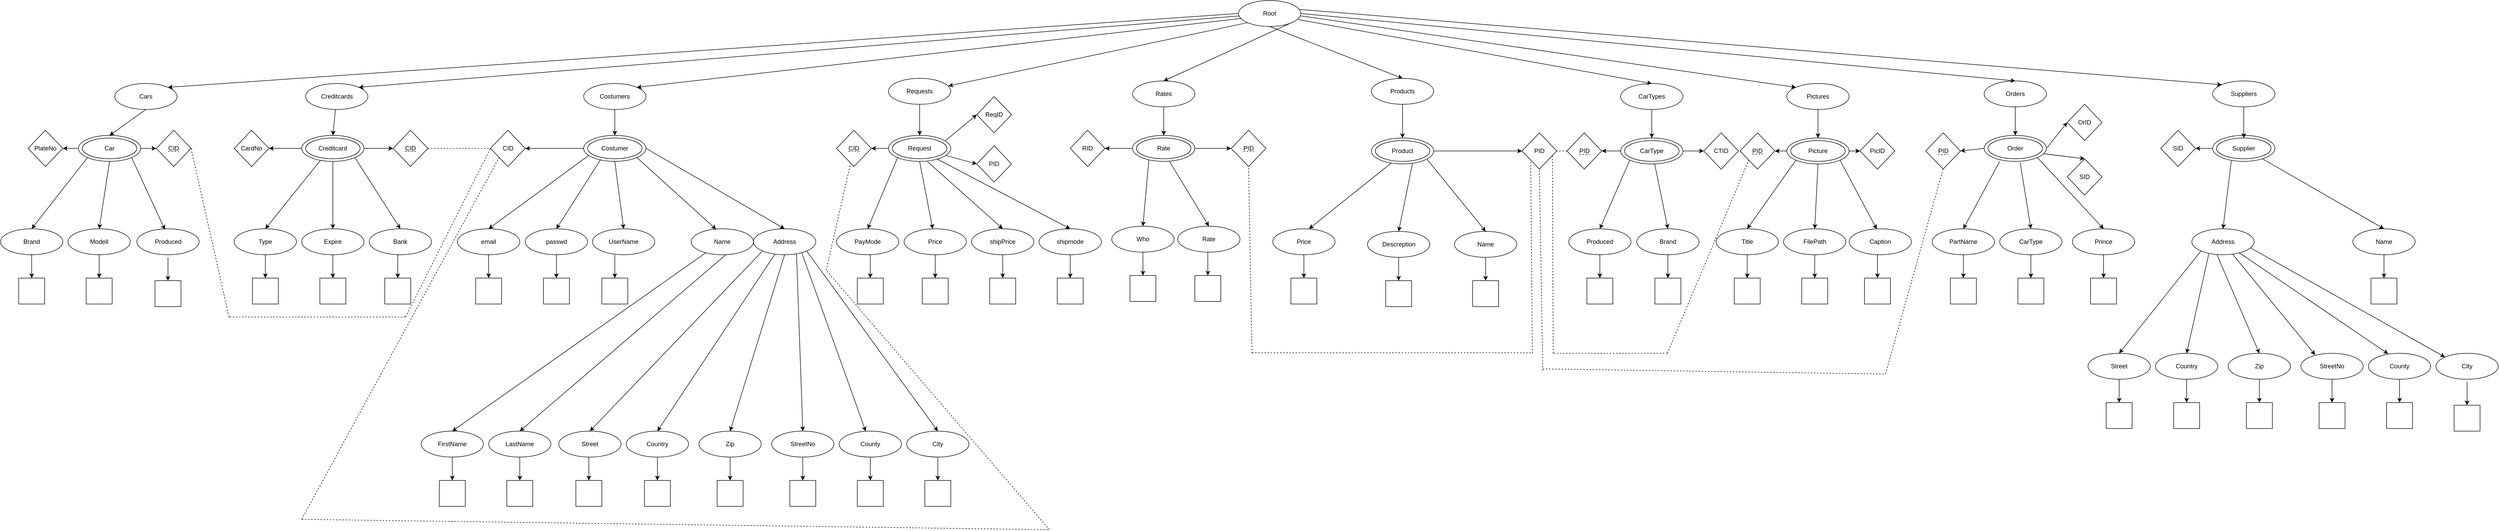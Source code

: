 <mxfile version="15.8.7" type="device"><diagram id="ZvKDWju9uJ-u1ElrlunE" name="Page-1"><mxGraphModel dx="3964" dy="733" grid="1" gridSize="10" guides="1" tooltips="1" connect="1" arrows="1" fold="1" page="1" pageScale="1" pageWidth="827" pageHeight="1169" math="0" shadow="0"><root><mxCell id="0"/><mxCell id="1" parent="0"/><mxCell id="lQoL3OxBZK7-1ywt6j9J-1" value="Root" style="ellipse;whiteSpace=wrap;html=1;" vertex="1" parent="1"><mxGeometry x="354" width="120" height="50" as="geometry"/></mxCell><mxCell id="lQoL3OxBZK7-1ywt6j9J-2" value="Cars" style="ellipse;whiteSpace=wrap;html=1;" vertex="1" parent="1"><mxGeometry x="-1810" y="160" width="120" height="50" as="geometry"/></mxCell><mxCell id="lQoL3OxBZK7-1ywt6j9J-3" value="Car" style="ellipse;whiteSpace=wrap;html=1;" vertex="1" parent="1"><mxGeometry x="-1880" y="260" width="120" height="50" as="geometry"/></mxCell><mxCell id="lQoL3OxBZK7-1ywt6j9J-4" value="" style="ellipse;whiteSpace=wrap;html=1;fillColor=none;" vertex="1" parent="1"><mxGeometry x="-1872.5" y="265" width="105" height="40" as="geometry"/></mxCell><mxCell id="lQoL3OxBZK7-1ywt6j9J-5" value="Produced" style="ellipse;whiteSpace=wrap;html=1;" vertex="1" parent="1"><mxGeometry x="-1767.5" y="440" width="120" height="50" as="geometry"/></mxCell><mxCell id="lQoL3OxBZK7-1ywt6j9J-6" value="Modell" style="ellipse;whiteSpace=wrap;html=1;" vertex="1" parent="1"><mxGeometry x="-1900" y="440" width="120" height="50" as="geometry"/></mxCell><mxCell id="lQoL3OxBZK7-1ywt6j9J-7" value="Brand" style="ellipse;whiteSpace=wrap;html=1;" vertex="1" parent="1"><mxGeometry x="-2030" y="440" width="120" height="50" as="geometry"/></mxCell><mxCell id="lQoL3OxBZK7-1ywt6j9J-8" value="Creditcards" style="ellipse;whiteSpace=wrap;html=1;" vertex="1" parent="1"><mxGeometry x="-1442.5" y="160" width="120" height="50" as="geometry"/></mxCell><mxCell id="lQoL3OxBZK7-1ywt6j9J-9" value="Creditcard" style="ellipse;whiteSpace=wrap;html=1;" vertex="1" parent="1"><mxGeometry x="-1450" y="260" width="120" height="50" as="geometry"/></mxCell><mxCell id="lQoL3OxBZK7-1ywt6j9J-10" value="" style="ellipse;whiteSpace=wrap;html=1;fillColor=none;" vertex="1" parent="1"><mxGeometry x="-1442.5" y="265" width="105" height="40" as="geometry"/></mxCell><mxCell id="lQoL3OxBZK7-1ywt6j9J-11" value="Type" style="ellipse;whiteSpace=wrap;html=1;" vertex="1" parent="1"><mxGeometry x="-1580" y="440" width="120" height="50" as="geometry"/></mxCell><mxCell id="lQoL3OxBZK7-1ywt6j9J-12" value="Expire" style="ellipse;whiteSpace=wrap;html=1;" vertex="1" parent="1"><mxGeometry x="-1450" y="440" width="120" height="50" as="geometry"/></mxCell><mxCell id="lQoL3OxBZK7-1ywt6j9J-13" value="Bank" style="ellipse;whiteSpace=wrap;html=1;" vertex="1" parent="1"><mxGeometry x="-1320" y="440" width="120" height="50" as="geometry"/></mxCell><mxCell id="lQoL3OxBZK7-1ywt6j9J-14" value="PlateNo" style="rhombus;whiteSpace=wrap;html=1;fillColor=none;" vertex="1" parent="1"><mxGeometry x="-1977" y="250" width="67" height="70" as="geometry"/></mxCell><mxCell id="lQoL3OxBZK7-1ywt6j9J-15" value="CID" style="rhombus;whiteSpace=wrap;html=1;fillColor=none;" vertex="1" parent="1"><mxGeometry x="-1730" y="250" width="67" height="70" as="geometry"/></mxCell><mxCell id="lQoL3OxBZK7-1ywt6j9J-16" value="CardNo" style="rhombus;whiteSpace=wrap;html=1;fillColor=none;" vertex="1" parent="1"><mxGeometry x="-1580" y="250" width="67" height="70" as="geometry"/></mxCell><mxCell id="lQoL3OxBZK7-1ywt6j9J-17" value="CID" style="rhombus;whiteSpace=wrap;html=1;fillColor=none;" vertex="1" parent="1"><mxGeometry x="-1274" y="250" width="67" height="70" as="geometry"/></mxCell><mxCell id="lQoL3OxBZK7-1ywt6j9J-18" value="Costumers" style="ellipse;whiteSpace=wrap;html=1;" vertex="1" parent="1"><mxGeometry x="-907" y="160" width="120" height="50" as="geometry"/></mxCell><mxCell id="lQoL3OxBZK7-1ywt6j9J-19" value="Costumer" style="ellipse;whiteSpace=wrap;html=1;" vertex="1" parent="1"><mxGeometry x="-907" y="260" width="120" height="50" as="geometry"/></mxCell><mxCell id="lQoL3OxBZK7-1ywt6j9J-20" value="" style="ellipse;whiteSpace=wrap;html=1;fillColor=none;" vertex="1" parent="1"><mxGeometry x="-899.5" y="265" width="105" height="40" as="geometry"/></mxCell><mxCell id="lQoL3OxBZK7-1ywt6j9J-21" value="CID" style="rhombus;whiteSpace=wrap;html=1;fillColor=none;" vertex="1" parent="1"><mxGeometry x="-1086.5" y="250" width="67" height="70" as="geometry"/></mxCell><mxCell id="lQoL3OxBZK7-1ywt6j9J-22" value="email" style="ellipse;whiteSpace=wrap;html=1;" vertex="1" parent="1"><mxGeometry x="-1150" y="440" width="120" height="50" as="geometry"/></mxCell><mxCell id="lQoL3OxBZK7-1ywt6j9J-23" value="passwd" style="ellipse;whiteSpace=wrap;html=1;" vertex="1" parent="1"><mxGeometry x="-1019.5" y="440" width="120" height="50" as="geometry"/></mxCell><mxCell id="lQoL3OxBZK7-1ywt6j9J-24" value="UserName" style="ellipse;whiteSpace=wrap;html=1;" vertex="1" parent="1"><mxGeometry x="-890" y="440" width="120" height="50" as="geometry"/></mxCell><mxCell id="lQoL3OxBZK7-1ywt6j9J-25" value="FirstName" style="ellipse;whiteSpace=wrap;html=1;" vertex="1" parent="1"><mxGeometry x="-1220" y="830" width="120" height="50" as="geometry"/></mxCell><mxCell id="lQoL3OxBZK7-1ywt6j9J-27" value="LastName" style="ellipse;whiteSpace=wrap;html=1;" vertex="1" parent="1"><mxGeometry x="-1090" y="830" width="120" height="50" as="geometry"/></mxCell><mxCell id="lQoL3OxBZK7-1ywt6j9J-28" value="Country" style="ellipse;whiteSpace=wrap;html=1;" vertex="1" parent="1"><mxGeometry x="-825" y="830" width="120" height="50" as="geometry"/></mxCell><mxCell id="lQoL3OxBZK7-1ywt6j9J-29" value="County" style="ellipse;whiteSpace=wrap;html=1;" vertex="1" parent="1"><mxGeometry x="-415" y="830" width="120" height="50" as="geometry"/></mxCell><mxCell id="lQoL3OxBZK7-1ywt6j9J-30" value="City" style="ellipse;whiteSpace=wrap;html=1;" vertex="1" parent="1"><mxGeometry x="-285" y="830" width="120" height="50" as="geometry"/></mxCell><mxCell id="lQoL3OxBZK7-1ywt6j9J-31" value="Zip" style="ellipse;whiteSpace=wrap;html=1;" vertex="1" parent="1"><mxGeometry x="-685" y="830" width="120" height="50" as="geometry"/></mxCell><mxCell id="lQoL3OxBZK7-1ywt6j9J-32" value="Street" style="ellipse;whiteSpace=wrap;html=1;" vertex="1" parent="1"><mxGeometry x="-955" y="830" width="120" height="50" as="geometry"/></mxCell><mxCell id="lQoL3OxBZK7-1ywt6j9J-33" value="StreetNo" style="ellipse;whiteSpace=wrap;html=1;" vertex="1" parent="1"><mxGeometry x="-545" y="830" width="120" height="50" as="geometry"/></mxCell><mxCell id="lQoL3OxBZK7-1ywt6j9J-34" value="Address" style="ellipse;whiteSpace=wrap;html=1;" vertex="1" parent="1"><mxGeometry x="-580" y="440" width="120" height="50" as="geometry"/></mxCell><mxCell id="lQoL3OxBZK7-1ywt6j9J-35" value="Name" style="ellipse;whiteSpace=wrap;html=1;" vertex="1" parent="1"><mxGeometry x="-700" y="440" width="120" height="50" as="geometry"/></mxCell><mxCell id="lQoL3OxBZK7-1ywt6j9J-38" value="Request" style="ellipse;whiteSpace=wrap;html=1;" vertex="1" parent="1"><mxGeometry x="-320" y="260" width="120" height="50" as="geometry"/></mxCell><mxCell id="lQoL3OxBZK7-1ywt6j9J-39" value="" style="ellipse;whiteSpace=wrap;html=1;fillColor=none;" vertex="1" parent="1"><mxGeometry x="-312.5" y="265" width="105" height="40" as="geometry"/></mxCell><mxCell id="lQoL3OxBZK7-1ywt6j9J-41" value="ReqID" style="rhombus;whiteSpace=wrap;html=1;fillColor=none;" vertex="1" parent="1"><mxGeometry x="-150" y="185" width="67" height="70" as="geometry"/></mxCell><mxCell id="lQoL3OxBZK7-1ywt6j9J-42" value="shipmode" style="ellipse;whiteSpace=wrap;html=1;" vertex="1" parent="1"><mxGeometry x="-30" y="440" width="120" height="50" as="geometry"/></mxCell><mxCell id="lQoL3OxBZK7-1ywt6j9J-43" value="shipPrice" style="ellipse;whiteSpace=wrap;html=1;" vertex="1" parent="1"><mxGeometry x="-160" y="440" width="120" height="50" as="geometry"/></mxCell><mxCell id="lQoL3OxBZK7-1ywt6j9J-44" value="Price" style="ellipse;whiteSpace=wrap;html=1;" vertex="1" parent="1"><mxGeometry x="-290" y="440" width="120" height="50" as="geometry"/></mxCell><mxCell id="lQoL3OxBZK7-1ywt6j9J-47" value="PayMode" style="ellipse;whiteSpace=wrap;html=1;" vertex="1" parent="1"><mxGeometry x="-420" y="440" width="120" height="50" as="geometry"/></mxCell><mxCell id="lQoL3OxBZK7-1ywt6j9J-48" value="CID" style="rhombus;whiteSpace=wrap;html=1;fillColor=none;" vertex="1" parent="1"><mxGeometry x="-420" y="250" width="67" height="70" as="geometry"/></mxCell><mxCell id="lQoL3OxBZK7-1ywt6j9J-49" value="PID" style="rhombus;whiteSpace=wrap;html=1;fillColor=none;" vertex="1" parent="1"><mxGeometry x="-150" y="280" width="67" height="70" as="geometry"/></mxCell><mxCell id="lQoL3OxBZK7-1ywt6j9J-50" value="Requests" style="ellipse;whiteSpace=wrap;html=1;" vertex="1" parent="1"><mxGeometry x="-320" y="150" width="120" height="50" as="geometry"/></mxCell><mxCell id="lQoL3OxBZK7-1ywt6j9J-51" value="Products" style="ellipse;whiteSpace=wrap;html=1;" vertex="1" parent="1"><mxGeometry x="610" y="150" width="120" height="50" as="geometry"/></mxCell><mxCell id="lQoL3OxBZK7-1ywt6j9J-52" value="Product" style="ellipse;whiteSpace=wrap;html=1;" vertex="1" parent="1"><mxGeometry x="610" y="265" width="120" height="50" as="geometry"/></mxCell><mxCell id="lQoL3OxBZK7-1ywt6j9J-53" value="" style="ellipse;whiteSpace=wrap;html=1;fillColor=none;" vertex="1" parent="1"><mxGeometry x="617.5" y="270" width="105" height="40" as="geometry"/></mxCell><mxCell id="lQoL3OxBZK7-1ywt6j9J-54" value="PID" style="rhombus;whiteSpace=wrap;html=1;fillColor=none;" vertex="1" parent="1"><mxGeometry x="900" y="255" width="67" height="70" as="geometry"/></mxCell><mxCell id="lQoL3OxBZK7-1ywt6j9J-56" value="Price" style="ellipse;whiteSpace=wrap;html=1;" vertex="1" parent="1"><mxGeometry x="420" y="440" width="120" height="50" as="geometry"/></mxCell><mxCell id="lQoL3OxBZK7-1ywt6j9J-57" value="Descreption" style="ellipse;whiteSpace=wrap;html=1;" vertex="1" parent="1"><mxGeometry x="602.5" y="445" width="120" height="50" as="geometry"/></mxCell><mxCell id="lQoL3OxBZK7-1ywt6j9J-58" value="Name" style="ellipse;whiteSpace=wrap;html=1;" vertex="1" parent="1"><mxGeometry x="770" y="445" width="120" height="50" as="geometry"/></mxCell><mxCell id="lQoL3OxBZK7-1ywt6j9J-59" value="Rates" style="ellipse;whiteSpace=wrap;html=1;" vertex="1" parent="1"><mxGeometry x="150" y="155" width="120" height="50" as="geometry"/></mxCell><mxCell id="lQoL3OxBZK7-1ywt6j9J-60" value="Rate" style="ellipse;whiteSpace=wrap;html=1;" vertex="1" parent="1"><mxGeometry x="150" y="260" width="120" height="50" as="geometry"/></mxCell><mxCell id="lQoL3OxBZK7-1ywt6j9J-61" value="" style="ellipse;whiteSpace=wrap;html=1;fillColor=none;" vertex="1" parent="1"><mxGeometry x="157.5" y="265" width="105" height="40" as="geometry"/></mxCell><mxCell id="lQoL3OxBZK7-1ywt6j9J-63" value="PID" style="rhombus;whiteSpace=wrap;html=1;fillColor=none;" vertex="1" parent="1"><mxGeometry x="340" y="250" width="67" height="70" as="geometry"/></mxCell><mxCell id="lQoL3OxBZK7-1ywt6j9J-65" value="Who" style="ellipse;whiteSpace=wrap;html=1;" vertex="1" parent="1"><mxGeometry x="110" y="435" width="120" height="50" as="geometry"/></mxCell><mxCell id="lQoL3OxBZK7-1ywt6j9J-66" value="Rate" style="ellipse;whiteSpace=wrap;html=1;" vertex="1" parent="1"><mxGeometry x="237" y="435" width="120" height="50" as="geometry"/></mxCell><mxCell id="lQoL3OxBZK7-1ywt6j9J-67" value="CarTypes" style="ellipse;whiteSpace=wrap;html=1;" vertex="1" parent="1"><mxGeometry x="1090" y="160" width="120" height="50" as="geometry"/></mxCell><mxCell id="lQoL3OxBZK7-1ywt6j9J-68" value="CTID" style="rhombus;whiteSpace=wrap;html=1;fillColor=none;" vertex="1" parent="1"><mxGeometry x="1250" y="255" width="67" height="70" as="geometry"/></mxCell><mxCell id="lQoL3OxBZK7-1ywt6j9J-69" value="Produced" style="ellipse;whiteSpace=wrap;html=1;" vertex="1" parent="1"><mxGeometry x="990" y="440" width="120" height="50" as="geometry"/></mxCell><mxCell id="lQoL3OxBZK7-1ywt6j9J-70" value="Brand" style="ellipse;whiteSpace=wrap;html=1;" vertex="1" parent="1"><mxGeometry x="1121" y="440" width="120" height="50" as="geometry"/></mxCell><mxCell id="lQoL3OxBZK7-1ywt6j9J-71" value="PID" style="rhombus;whiteSpace=wrap;html=1;fillColor=none;" vertex="1" parent="1"><mxGeometry x="986.5" y="255" width="67" height="70" as="geometry"/></mxCell><mxCell id="lQoL3OxBZK7-1ywt6j9J-72" value="CarType" style="ellipse;whiteSpace=wrap;html=1;" vertex="1" parent="1"><mxGeometry x="1090" y="265" width="120" height="50" as="geometry"/></mxCell><mxCell id="lQoL3OxBZK7-1ywt6j9J-73" value="" style="ellipse;whiteSpace=wrap;html=1;fillColor=none;" vertex="1" parent="1"><mxGeometry x="1097.5" y="270" width="105" height="40" as="geometry"/></mxCell><mxCell id="lQoL3OxBZK7-1ywt6j9J-74" value="Pictures" style="ellipse;whiteSpace=wrap;html=1;" vertex="1" parent="1"><mxGeometry x="1410" y="160" width="120" height="50" as="geometry"/></mxCell><mxCell id="lQoL3OxBZK7-1ywt6j9J-75" value="Picture" style="ellipse;whiteSpace=wrap;html=1;" vertex="1" parent="1"><mxGeometry x="1410" y="265" width="120" height="50" as="geometry"/></mxCell><mxCell id="lQoL3OxBZK7-1ywt6j9J-76" value="" style="ellipse;whiteSpace=wrap;html=1;fillColor=none;" vertex="1" parent="1"><mxGeometry x="1417.5" y="270" width="105" height="40" as="geometry"/></mxCell><mxCell id="lQoL3OxBZK7-1ywt6j9J-77" value="PicID" style="rhombus;whiteSpace=wrap;html=1;fillColor=none;" vertex="1" parent="1"><mxGeometry x="1551" y="255" width="67" height="70" as="geometry"/></mxCell><mxCell id="lQoL3OxBZK7-1ywt6j9J-78" value="PID" style="rhombus;whiteSpace=wrap;html=1;fillColor=none;" vertex="1" parent="1"><mxGeometry x="1320" y="255" width="67" height="70" as="geometry"/></mxCell><mxCell id="lQoL3OxBZK7-1ywt6j9J-79" value="Title" style="ellipse;whiteSpace=wrap;html=1;" vertex="1" parent="1"><mxGeometry x="1273.75" y="440" width="120" height="50" as="geometry"/></mxCell><mxCell id="lQoL3OxBZK7-1ywt6j9J-80" value="FilePath" style="ellipse;whiteSpace=wrap;html=1;" vertex="1" parent="1"><mxGeometry x="1403.75" y="440" width="120" height="50" as="geometry"/></mxCell><mxCell id="lQoL3OxBZK7-1ywt6j9J-81" value="Caption" style="ellipse;whiteSpace=wrap;html=1;" vertex="1" parent="1"><mxGeometry x="1530" y="440" width="120" height="50" as="geometry"/></mxCell><mxCell id="lQoL3OxBZK7-1ywt6j9J-82" value="Orders" style="ellipse;whiteSpace=wrap;html=1;" vertex="1" parent="1"><mxGeometry x="1790" y="155" width="120" height="50" as="geometry"/></mxCell><mxCell id="lQoL3OxBZK7-1ywt6j9J-83" value="Order" style="ellipse;whiteSpace=wrap;html=1;" vertex="1" parent="1"><mxGeometry x="1790" y="260" width="120" height="50" as="geometry"/></mxCell><mxCell id="lQoL3OxBZK7-1ywt6j9J-84" value="" style="ellipse;whiteSpace=wrap;html=1;fillColor=none;" vertex="1" parent="1"><mxGeometry x="1797.5" y="265" width="105" height="40" as="geometry"/></mxCell><mxCell id="lQoL3OxBZK7-1ywt6j9J-85" value="OrID" style="rhombus;whiteSpace=wrap;html=1;fillColor=none;" vertex="1" parent="1"><mxGeometry x="1950" y="200" width="67" height="70" as="geometry"/></mxCell><mxCell id="lQoL3OxBZK7-1ywt6j9J-86" value="PartName" style="ellipse;whiteSpace=wrap;html=1;" vertex="1" parent="1"><mxGeometry x="1690" y="440" width="120" height="50" as="geometry"/></mxCell><mxCell id="lQoL3OxBZK7-1ywt6j9J-87" value="CarType" style="ellipse;whiteSpace=wrap;html=1;" vertex="1" parent="1"><mxGeometry x="1820" y="440" width="120" height="50" as="geometry"/></mxCell><mxCell id="lQoL3OxBZK7-1ywt6j9J-88" value="Prince" style="ellipse;whiteSpace=wrap;html=1;" vertex="1" parent="1"><mxGeometry x="1960" y="440" width="120" height="50" as="geometry"/></mxCell><mxCell id="lQoL3OxBZK7-1ywt6j9J-89" value="SID" style="rhombus;whiteSpace=wrap;html=1;fillColor=none;" vertex="1" parent="1"><mxGeometry x="1950" y="305" width="67" height="70" as="geometry"/></mxCell><mxCell id="lQoL3OxBZK7-1ywt6j9J-93" value="Suppliers" style="ellipse;whiteSpace=wrap;html=1;" vertex="1" parent="1"><mxGeometry x="2230" y="155" width="120" height="50" as="geometry"/></mxCell><mxCell id="lQoL3OxBZK7-1ywt6j9J-94" value="Supplier" style="ellipse;whiteSpace=wrap;html=1;" vertex="1" parent="1"><mxGeometry x="2230" y="260" width="120" height="50" as="geometry"/></mxCell><mxCell id="lQoL3OxBZK7-1ywt6j9J-95" value="" style="ellipse;whiteSpace=wrap;html=1;fillColor=none;" vertex="1" parent="1"><mxGeometry x="2237.5" y="265" width="105" height="40" as="geometry"/></mxCell><mxCell id="lQoL3OxBZK7-1ywt6j9J-96" value="SID" style="rhombus;whiteSpace=wrap;html=1;fillColor=none;" vertex="1" parent="1"><mxGeometry x="2130" y="250" width="67" height="70" as="geometry"/></mxCell><mxCell id="lQoL3OxBZK7-1ywt6j9J-97" value="Country" style="ellipse;whiteSpace=wrap;html=1;" vertex="1" parent="1"><mxGeometry x="2120" y="680" width="120" height="50" as="geometry"/></mxCell><mxCell id="lQoL3OxBZK7-1ywt6j9J-98" value="County" style="ellipse;whiteSpace=wrap;html=1;" vertex="1" parent="1"><mxGeometry x="2530" y="680" width="120" height="50" as="geometry"/></mxCell><mxCell id="lQoL3OxBZK7-1ywt6j9J-99" value="City" style="ellipse;whiteSpace=wrap;html=1;" vertex="1" parent="1"><mxGeometry x="2660" y="680" width="120" height="50" as="geometry"/></mxCell><mxCell id="lQoL3OxBZK7-1ywt6j9J-100" value="Zip" style="ellipse;whiteSpace=wrap;html=1;" vertex="1" parent="1"><mxGeometry x="2260" y="680" width="120" height="50" as="geometry"/></mxCell><mxCell id="lQoL3OxBZK7-1ywt6j9J-101" value="Street" style="ellipse;whiteSpace=wrap;html=1;" vertex="1" parent="1"><mxGeometry x="1990" y="680" width="120" height="50" as="geometry"/></mxCell><mxCell id="lQoL3OxBZK7-1ywt6j9J-102" value="StreetNo" style="ellipse;whiteSpace=wrap;html=1;" vertex="1" parent="1"><mxGeometry x="2400" y="680" width="120" height="50" as="geometry"/></mxCell><mxCell id="lQoL3OxBZK7-1ywt6j9J-103" value="Address" style="ellipse;whiteSpace=wrap;html=1;" vertex="1" parent="1"><mxGeometry x="2190" y="440" width="120" height="50" as="geometry"/></mxCell><mxCell id="lQoL3OxBZK7-1ywt6j9J-104" value="Name" style="ellipse;whiteSpace=wrap;html=1;" vertex="1" parent="1"><mxGeometry x="2500" y="440" width="120" height="50" as="geometry"/></mxCell><mxCell id="lQoL3OxBZK7-1ywt6j9J-105" value="" style="endArrow=classic;html=1;rounded=0;entryX=1;entryY=0.5;entryDx=0;entryDy=0;exitX=0;exitY=0.5;exitDx=0;exitDy=0;" edge="1" parent="1" source="lQoL3OxBZK7-1ywt6j9J-3" target="lQoL3OxBZK7-1ywt6j9J-14"><mxGeometry width="50" height="50" relative="1" as="geometry"><mxPoint x="-1570" y="330" as="sourcePoint"/><mxPoint x="-1520" y="280" as="targetPoint"/></mxGeometry></mxCell><mxCell id="lQoL3OxBZK7-1ywt6j9J-106" value="" style="endArrow=classic;html=1;rounded=0;entryX=0.5;entryY=0;entryDx=0;entryDy=0;exitX=0;exitY=1;exitDx=0;exitDy=0;" edge="1" parent="1" source="lQoL3OxBZK7-1ywt6j9J-3" target="lQoL3OxBZK7-1ywt6j9J-7"><mxGeometry width="50" height="50" relative="1" as="geometry"><mxPoint x="-1570" y="330" as="sourcePoint"/><mxPoint x="-1520" y="280" as="targetPoint"/></mxGeometry></mxCell><mxCell id="lQoL3OxBZK7-1ywt6j9J-107" value="" style="endArrow=classic;html=1;rounded=0;entryX=0.5;entryY=0;entryDx=0;entryDy=0;" edge="1" parent="1" target="lQoL3OxBZK7-1ywt6j9J-6"><mxGeometry width="50" height="50" relative="1" as="geometry"><mxPoint x="-1820" y="310" as="sourcePoint"/><mxPoint x="-1960" y="380" as="targetPoint"/></mxGeometry></mxCell><mxCell id="lQoL3OxBZK7-1ywt6j9J-108" value="" style="endArrow=classic;html=1;rounded=0;entryX=0.451;entryY=0.033;entryDx=0;entryDy=0;entryPerimeter=0;exitX=1;exitY=1;exitDx=0;exitDy=0;" edge="1" parent="1" source="lQoL3OxBZK7-1ywt6j9J-3" target="lQoL3OxBZK7-1ywt6j9J-5"><mxGeometry width="50" height="50" relative="1" as="geometry"><mxPoint x="-1660" y="340" as="sourcePoint"/><mxPoint x="-1610" y="290" as="targetPoint"/></mxGeometry></mxCell><mxCell id="lQoL3OxBZK7-1ywt6j9J-109" value="" style="endArrow=none;dashed=1;html=1;rounded=0;" edge="1" parent="1"><mxGeometry width="50" height="50" relative="1" as="geometry"><mxPoint x="-1707" y="291" as="sourcePoint"/><mxPoint x="-1686.5" y="291" as="targetPoint"/><Array as="points"/></mxGeometry></mxCell><mxCell id="lQoL3OxBZK7-1ywt6j9J-110" value="" style="endArrow=classic;html=1;rounded=0;entryX=0.5;entryY=0;entryDx=0;entryDy=0;exitX=0.5;exitY=1;exitDx=0;exitDy=0;" edge="1" parent="1" source="lQoL3OxBZK7-1ywt6j9J-2" target="lQoL3OxBZK7-1ywt6j9J-3"><mxGeometry width="50" height="50" relative="1" as="geometry"><mxPoint x="-1830" y="300" as="sourcePoint"/><mxPoint x="-1780" y="250" as="targetPoint"/></mxGeometry></mxCell><mxCell id="lQoL3OxBZK7-1ywt6j9J-111" value="" style="endArrow=classic;html=1;rounded=0;entryX=0;entryY=0.5;entryDx=0;entryDy=0;exitX=1;exitY=0.5;exitDx=0;exitDy=0;" edge="1" parent="1" source="lQoL3OxBZK7-1ywt6j9J-3" target="lQoL3OxBZK7-1ywt6j9J-15"><mxGeometry width="50" height="50" relative="1" as="geometry"><mxPoint x="-1830" y="300" as="sourcePoint"/><mxPoint x="-1780" y="250" as="targetPoint"/></mxGeometry></mxCell><mxCell id="lQoL3OxBZK7-1ywt6j9J-112" value="" style="endArrow=none;dashed=1;html=1;rounded=0;" edge="1" parent="1"><mxGeometry width="50" height="50" relative="1" as="geometry"><mxPoint x="-1250.75" y="291" as="sourcePoint"/><mxPoint x="-1230.25" y="291" as="targetPoint"/><Array as="points"/></mxGeometry></mxCell><mxCell id="lQoL3OxBZK7-1ywt6j9J-113" value="" style="endArrow=none;dashed=1;html=1;rounded=0;exitX=1;exitY=0.5;exitDx=0;exitDy=0;" edge="1" parent="1" source="lQoL3OxBZK7-1ywt6j9J-15"><mxGeometry width="50" height="50" relative="1" as="geometry"><mxPoint x="-1580" y="310" as="sourcePoint"/><mxPoint x="-1590" y="610" as="targetPoint"/></mxGeometry></mxCell><mxCell id="lQoL3OxBZK7-1ywt6j9J-114" value="" style="endArrow=none;dashed=1;html=1;rounded=0;" edge="1" parent="1"><mxGeometry width="50" height="50" relative="1" as="geometry"><mxPoint x="-1250" y="610" as="sourcePoint"/><mxPoint x="-1590" y="610" as="targetPoint"/></mxGeometry></mxCell><mxCell id="lQoL3OxBZK7-1ywt6j9J-115" value="" style="endArrow=none;dashed=1;html=1;rounded=0;entryX=0;entryY=0.5;entryDx=0;entryDy=0;" edge="1" parent="1" target="lQoL3OxBZK7-1ywt6j9J-21"><mxGeometry width="50" height="50" relative="1" as="geometry"><mxPoint x="-1250" y="610" as="sourcePoint"/><mxPoint x="-1330" y="340" as="targetPoint"/></mxGeometry></mxCell><mxCell id="lQoL3OxBZK7-1ywt6j9J-116" value="" style="endArrow=none;dashed=1;html=1;rounded=0;entryX=0;entryY=0.5;entryDx=0;entryDy=0;exitX=1;exitY=0.5;exitDx=0;exitDy=0;" edge="1" parent="1" source="lQoL3OxBZK7-1ywt6j9J-17" target="lQoL3OxBZK7-1ywt6j9J-21"><mxGeometry width="50" height="50" relative="1" as="geometry"><mxPoint x="-1380" y="390" as="sourcePoint"/><mxPoint x="-1330" y="340" as="targetPoint"/></mxGeometry></mxCell><mxCell id="lQoL3OxBZK7-1ywt6j9J-117" value="" style="endArrow=classic;html=1;rounded=0;entryX=0.5;entryY=0;entryDx=0;entryDy=0;" edge="1" parent="1" source="lQoL3OxBZK7-1ywt6j9J-8" target="lQoL3OxBZK7-1ywt6j9J-9"><mxGeometry width="50" height="50" relative="1" as="geometry"><mxPoint x="-1380" y="390" as="sourcePoint"/><mxPoint x="-1330" y="340" as="targetPoint"/></mxGeometry></mxCell><mxCell id="lQoL3OxBZK7-1ywt6j9J-118" value="" style="endArrow=classic;html=1;rounded=0;entryX=0;entryY=0.5;entryDx=0;entryDy=0;exitX=1;exitY=0.5;exitDx=0;exitDy=0;" edge="1" parent="1" source="lQoL3OxBZK7-1ywt6j9J-9" target="lQoL3OxBZK7-1ywt6j9J-17"><mxGeometry width="50" height="50" relative="1" as="geometry"><mxPoint x="-1380" y="390" as="sourcePoint"/><mxPoint x="-1330" y="340" as="targetPoint"/></mxGeometry></mxCell><mxCell id="lQoL3OxBZK7-1ywt6j9J-119" value="" style="endArrow=classic;html=1;rounded=0;entryX=1;entryY=0.5;entryDx=0;entryDy=0;exitX=0;exitY=0.5;exitDx=0;exitDy=0;" edge="1" parent="1" source="lQoL3OxBZK7-1ywt6j9J-9" target="lQoL3OxBZK7-1ywt6j9J-16"><mxGeometry width="50" height="50" relative="1" as="geometry"><mxPoint x="-1380" y="270" as="sourcePoint"/><mxPoint x="-1330" y="220" as="targetPoint"/></mxGeometry></mxCell><mxCell id="lQoL3OxBZK7-1ywt6j9J-120" value="" style="endArrow=classic;html=1;rounded=0;entryX=0.5;entryY=0;entryDx=0;entryDy=0;exitX=0.5;exitY=1;exitDx=0;exitDy=0;" edge="1" parent="1" source="lQoL3OxBZK7-1ywt6j9J-18" target="lQoL3OxBZK7-1ywt6j9J-19"><mxGeometry width="50" height="50" relative="1" as="geometry"><mxPoint x="-970" y="270" as="sourcePoint"/><mxPoint x="-920" y="220" as="targetPoint"/></mxGeometry></mxCell><mxCell id="lQoL3OxBZK7-1ywt6j9J-121" value="" style="endArrow=classic;html=1;rounded=0;entryX=1;entryY=0.5;entryDx=0;entryDy=0;exitX=0;exitY=0.5;exitDx=0;exitDy=0;" edge="1" parent="1" source="lQoL3OxBZK7-1ywt6j9J-19" target="lQoL3OxBZK7-1ywt6j9J-21"><mxGeometry width="50" height="50" relative="1" as="geometry"><mxPoint x="-970" y="270" as="sourcePoint"/><mxPoint x="-920" y="220" as="targetPoint"/></mxGeometry></mxCell><mxCell id="lQoL3OxBZK7-1ywt6j9J-122" value="" style="endArrow=classic;html=1;rounded=0;entryX=0.5;entryY=0;entryDx=0;entryDy=0;" edge="1" parent="1" target="lQoL3OxBZK7-1ywt6j9J-24"><mxGeometry width="50" height="50" relative="1" as="geometry"><mxPoint x="-847" y="310" as="sourcePoint"/><mxPoint x="-920" y="220" as="targetPoint"/></mxGeometry></mxCell><mxCell id="lQoL3OxBZK7-1ywt6j9J-123" value="" style="endArrow=classic;html=1;rounded=0;entryX=0.5;entryY=0;entryDx=0;entryDy=0;exitX=0.273;exitY=0.929;exitDx=0;exitDy=0;exitPerimeter=0;" edge="1" parent="1" source="lQoL3OxBZK7-1ywt6j9J-19" target="lQoL3OxBZK7-1ywt6j9J-23"><mxGeometry width="50" height="50" relative="1" as="geometry"><mxPoint x="-930" y="310" as="sourcePoint"/><mxPoint x="-880" y="260" as="targetPoint"/></mxGeometry></mxCell><mxCell id="lQoL3OxBZK7-1ywt6j9J-124" value="" style="endArrow=classic;html=1;rounded=0;entryX=0.5;entryY=0;entryDx=0;entryDy=0;exitX=0.08;exitY=0.774;exitDx=0;exitDy=0;exitPerimeter=0;" edge="1" parent="1" source="lQoL3OxBZK7-1ywt6j9J-19" target="lQoL3OxBZK7-1ywt6j9J-22"><mxGeometry width="50" height="50" relative="1" as="geometry"><mxPoint x="-930" y="310" as="sourcePoint"/><mxPoint x="-880" y="260" as="targetPoint"/></mxGeometry></mxCell><mxCell id="lQoL3OxBZK7-1ywt6j9J-125" value="" style="endArrow=classic;html=1;rounded=0;entryX=0.4;entryY=0.018;entryDx=0;entryDy=0;entryPerimeter=0;exitX=1;exitY=1;exitDx=0;exitDy=0;" edge="1" parent="1" source="lQoL3OxBZK7-1ywt6j9J-19" target="lQoL3OxBZK7-1ywt6j9J-35"><mxGeometry width="50" height="50" relative="1" as="geometry"><mxPoint x="-930" y="310" as="sourcePoint"/><mxPoint x="-880" y="260" as="targetPoint"/></mxGeometry></mxCell><mxCell id="lQoL3OxBZK7-1ywt6j9J-126" value="" style="endArrow=classic;html=1;rounded=0;exitX=0.235;exitY=0.925;exitDx=0;exitDy=0;exitPerimeter=0;entryX=0.5;entryY=0;entryDx=0;entryDy=0;" edge="1" parent="1" source="lQoL3OxBZK7-1ywt6j9J-35" target="lQoL3OxBZK7-1ywt6j9J-25"><mxGeometry width="50" height="50" relative="1" as="geometry"><mxPoint x="-820" y="560" as="sourcePoint"/><mxPoint x="-770" y="510" as="targetPoint"/></mxGeometry></mxCell><mxCell id="lQoL3OxBZK7-1ywt6j9J-127" value="" style="endArrow=classic;html=1;rounded=0;entryX=0.5;entryY=0;entryDx=0;entryDy=0;exitX=0.549;exitY=1.015;exitDx=0;exitDy=0;exitPerimeter=0;" edge="1" parent="1" source="lQoL3OxBZK7-1ywt6j9J-35" target="lQoL3OxBZK7-1ywt6j9J-27"><mxGeometry width="50" height="50" relative="1" as="geometry"><mxPoint x="-820" y="560" as="sourcePoint"/><mxPoint x="-770" y="510" as="targetPoint"/></mxGeometry></mxCell><mxCell id="lQoL3OxBZK7-1ywt6j9J-128" value="" style="endArrow=classic;html=1;rounded=0;entryX=0.5;entryY=0;entryDx=0;entryDy=0;exitX=1;exitY=0.5;exitDx=0;exitDy=0;" edge="1" parent="1" source="lQoL3OxBZK7-1ywt6j9J-19" target="lQoL3OxBZK7-1ywt6j9J-34"><mxGeometry width="50" height="50" relative="1" as="geometry"><mxPoint x="-920" y="450" as="sourcePoint"/><mxPoint x="-870" y="400" as="targetPoint"/></mxGeometry></mxCell><mxCell id="lQoL3OxBZK7-1ywt6j9J-129" value="" style="endArrow=classic;html=1;rounded=0;entryX=0.5;entryY=0;entryDx=0;entryDy=0;exitX=0;exitY=1;exitDx=0;exitDy=0;" edge="1" parent="1" source="lQoL3OxBZK7-1ywt6j9J-34" target="lQoL3OxBZK7-1ywt6j9J-32"><mxGeometry width="50" height="50" relative="1" as="geometry"><mxPoint x="-920" y="520" as="sourcePoint"/><mxPoint x="-870" y="470" as="targetPoint"/></mxGeometry></mxCell><mxCell id="lQoL3OxBZK7-1ywt6j9J-130" value="" style="endArrow=classic;html=1;rounded=0;entryX=0.5;entryY=0;entryDx=0;entryDy=0;exitX=0.345;exitY=0.974;exitDx=0;exitDy=0;exitPerimeter=0;" edge="1" parent="1" source="lQoL3OxBZK7-1ywt6j9J-34" target="lQoL3OxBZK7-1ywt6j9J-28"><mxGeometry width="50" height="50" relative="1" as="geometry"><mxPoint x="-580" y="490" as="sourcePoint"/><mxPoint x="-870" y="470" as="targetPoint"/></mxGeometry></mxCell><mxCell id="lQoL3OxBZK7-1ywt6j9J-131" value="" style="endArrow=classic;html=1;rounded=0;entryX=0.5;entryY=0;entryDx=0;entryDy=0;exitX=0.5;exitY=1;exitDx=0;exitDy=0;" edge="1" parent="1" source="lQoL3OxBZK7-1ywt6j9J-34" target="lQoL3OxBZK7-1ywt6j9J-31"><mxGeometry width="50" height="50" relative="1" as="geometry"><mxPoint x="-440" y="630" as="sourcePoint"/><mxPoint x="-390" y="580" as="targetPoint"/></mxGeometry></mxCell><mxCell id="lQoL3OxBZK7-1ywt6j9J-133" value="" style="endArrow=classic;html=1;rounded=0;entryX=0.5;entryY=0;entryDx=0;entryDy=0;exitX=0.691;exitY=0.957;exitDx=0;exitDy=0;exitPerimeter=0;" edge="1" parent="1" source="lQoL3OxBZK7-1ywt6j9J-34" target="lQoL3OxBZK7-1ywt6j9J-33"><mxGeometry width="50" height="50" relative="1" as="geometry"><mxPoint x="-440" y="630" as="sourcePoint"/><mxPoint x="-390" y="580" as="targetPoint"/></mxGeometry></mxCell><mxCell id="lQoL3OxBZK7-1ywt6j9J-134" value="" style="endArrow=classic;html=1;rounded=0;exitX=0.775;exitY=0.92;exitDx=0;exitDy=0;exitPerimeter=0;" edge="1" parent="1" source="lQoL3OxBZK7-1ywt6j9J-34" target="lQoL3OxBZK7-1ywt6j9J-29"><mxGeometry width="50" height="50" relative="1" as="geometry"><mxPoint x="-530" y="490" as="sourcePoint"/><mxPoint x="-390" y="580" as="targetPoint"/></mxGeometry></mxCell><mxCell id="lQoL3OxBZK7-1ywt6j9J-135" value="" style="endArrow=classic;html=1;rounded=0;entryX=0.5;entryY=0;entryDx=0;entryDy=0;exitX=1;exitY=1;exitDx=0;exitDy=0;" edge="1" parent="1" source="lQoL3OxBZK7-1ywt6j9J-34" target="lQoL3OxBZK7-1ywt6j9J-30"><mxGeometry width="50" height="50" relative="1" as="geometry"><mxPoint x="-250" y="580" as="sourcePoint"/><mxPoint x="-250" y="580" as="targetPoint"/></mxGeometry></mxCell><mxCell id="lQoL3OxBZK7-1ywt6j9J-136" value="" style="endArrow=classic;html=1;rounded=0;entryX=0.5;entryY=0;entryDx=0;entryDy=0;exitX=0.5;exitY=1;exitDx=0;exitDy=0;" edge="1" parent="1" source="lQoL3OxBZK7-1ywt6j9J-50" target="lQoL3OxBZK7-1ywt6j9J-38"><mxGeometry width="50" height="50" relative="1" as="geometry"><mxPoint x="-520" y="320" as="sourcePoint"/><mxPoint x="-470" y="270" as="targetPoint"/></mxGeometry></mxCell><mxCell id="lQoL3OxBZK7-1ywt6j9J-137" value="" style="endArrow=classic;html=1;rounded=0;entryX=0.5;entryY=0;entryDx=0;entryDy=0;exitX=0;exitY=1;exitDx=0;exitDy=0;" edge="1" parent="1" source="lQoL3OxBZK7-1ywt6j9J-38" target="lQoL3OxBZK7-1ywt6j9J-47"><mxGeometry width="50" height="50" relative="1" as="geometry"><mxPoint x="-520" y="320" as="sourcePoint"/><mxPoint x="-470" y="270" as="targetPoint"/></mxGeometry></mxCell><mxCell id="lQoL3OxBZK7-1ywt6j9J-138" value="" style="endArrow=classic;html=1;rounded=0;exitX=0.5;exitY=1;exitDx=0;exitDy=0;" edge="1" parent="1" source="lQoL3OxBZK7-1ywt6j9J-38" target="lQoL3OxBZK7-1ywt6j9J-44"><mxGeometry width="50" height="50" relative="1" as="geometry"><mxPoint x="-292.677" y="312.573" as="sourcePoint"/><mxPoint x="-350" y="380" as="targetPoint"/></mxGeometry></mxCell><mxCell id="lQoL3OxBZK7-1ywt6j9J-139" value="" style="endArrow=none;dashed=1;html=1;rounded=0;entryX=0;entryY=1;entryDx=0;entryDy=0;" edge="1" parent="1" target="lQoL3OxBZK7-1ywt6j9J-21"><mxGeometry width="50" height="50" relative="1" as="geometry"><mxPoint x="-1450" y="1000" as="sourcePoint"/><mxPoint x="-930" y="460" as="targetPoint"/></mxGeometry></mxCell><mxCell id="lQoL3OxBZK7-1ywt6j9J-140" value="" style="endArrow=none;dashed=1;html=1;rounded=0;" edge="1" parent="1"><mxGeometry width="50" height="50" relative="1" as="geometry"><mxPoint x="-1450" y="1000" as="sourcePoint"/><mxPoint x="-10" y="1020" as="targetPoint"/></mxGeometry></mxCell><mxCell id="lQoL3OxBZK7-1ywt6j9J-142" value="" style="endArrow=none;dashed=1;html=1;rounded=0;" edge="1" parent="1" target="lQoL3OxBZK7-1ywt6j9J-48"><mxGeometry width="50" height="50" relative="1" as="geometry"><mxPoint x="-440" y="520" as="sourcePoint"/><mxPoint x="-700" y="600" as="targetPoint"/></mxGeometry></mxCell><mxCell id="lQoL3OxBZK7-1ywt6j9J-143" value="" style="endArrow=none;dashed=1;html=1;rounded=0;" edge="1" parent="1"><mxGeometry width="50" height="50" relative="1" as="geometry"><mxPoint x="-10" y="1020" as="sourcePoint"/><mxPoint x="-440" y="520" as="targetPoint"/></mxGeometry></mxCell><mxCell id="lQoL3OxBZK7-1ywt6j9J-144" value="" style="endArrow=none;dashed=1;html=1;rounded=0;" edge="1" parent="1"><mxGeometry width="50" height="50" relative="1" as="geometry"><mxPoint x="-396.75" y="291" as="sourcePoint"/><mxPoint x="-376.25" y="291" as="targetPoint"/><Array as="points"/></mxGeometry></mxCell><mxCell id="lQoL3OxBZK7-1ywt6j9J-145" value="" style="endArrow=classic;html=1;rounded=0;entryX=0;entryY=0.5;entryDx=0;entryDy=0;" edge="1" parent="1" target="lQoL3OxBZK7-1ywt6j9J-41"><mxGeometry width="50" height="50" relative="1" as="geometry"><mxPoint x="-210" y="270" as="sourcePoint"/><mxPoint x="-630" y="580" as="targetPoint"/></mxGeometry></mxCell><mxCell id="lQoL3OxBZK7-1ywt6j9J-146" value="" style="endArrow=classic;html=1;rounded=0;entryX=0;entryY=0.5;entryDx=0;entryDy=0;" edge="1" parent="1" source="lQoL3OxBZK7-1ywt6j9J-38" target="lQoL3OxBZK7-1ywt6j9J-49"><mxGeometry width="50" height="50" relative="1" as="geometry"><mxPoint x="-200" y="280" as="sourcePoint"/><mxPoint x="-140" y="230" as="targetPoint"/></mxGeometry></mxCell><mxCell id="lQoL3OxBZK7-1ywt6j9J-147" value="" style="endArrow=classic;html=1;rounded=0;entryX=1;entryY=0.5;entryDx=0;entryDy=0;exitX=0;exitY=0.5;exitDx=0;exitDy=0;" edge="1" parent="1" source="lQoL3OxBZK7-1ywt6j9J-38" target="lQoL3OxBZK7-1ywt6j9J-48"><mxGeometry width="50" height="50" relative="1" as="geometry"><mxPoint x="-200" y="280" as="sourcePoint"/><mxPoint x="-140" y="230" as="targetPoint"/></mxGeometry></mxCell><mxCell id="lQoL3OxBZK7-1ywt6j9J-148" value="" style="endArrow=classic;html=1;rounded=0;entryX=0.5;entryY=0;entryDx=0;entryDy=0;exitX=0.623;exitY=1.002;exitDx=0;exitDy=0;exitPerimeter=0;" edge="1" parent="1" source="lQoL3OxBZK7-1ywt6j9J-38" target="lQoL3OxBZK7-1ywt6j9J-43"><mxGeometry width="50" height="50" relative="1" as="geometry"><mxPoint x="-360" y="380" as="sourcePoint"/><mxPoint x="-310" y="330" as="targetPoint"/></mxGeometry></mxCell><mxCell id="lQoL3OxBZK7-1ywt6j9J-149" value="" style="endArrow=classic;html=1;rounded=0;entryX=0.5;entryY=0;entryDx=0;entryDy=0;exitX=0.774;exitY=0.901;exitDx=0;exitDy=0;exitPerimeter=0;" edge="1" parent="1" source="lQoL3OxBZK7-1ywt6j9J-38" target="lQoL3OxBZK7-1ywt6j9J-42"><mxGeometry width="50" height="50" relative="1" as="geometry"><mxPoint x="-220" y="380" as="sourcePoint"/><mxPoint x="-170" y="330" as="targetPoint"/></mxGeometry></mxCell><mxCell id="lQoL3OxBZK7-1ywt6j9J-150" value="" style="endArrow=classic;html=1;rounded=0;entryX=1;entryY=0;entryDx=0;entryDy=0;exitX=0;exitY=0.5;exitDx=0;exitDy=0;" edge="1" parent="1" source="lQoL3OxBZK7-1ywt6j9J-1" target="lQoL3OxBZK7-1ywt6j9J-2"><mxGeometry width="50" height="50" relative="1" as="geometry"><mxPoint x="-490" y="750" as="sourcePoint"/><mxPoint x="-440" y="700" as="targetPoint"/></mxGeometry></mxCell><mxCell id="lQoL3OxBZK7-1ywt6j9J-151" value="" style="endArrow=classic;html=1;rounded=0;entryX=1;entryY=0;entryDx=0;entryDy=0;" edge="1" parent="1" source="lQoL3OxBZK7-1ywt6j9J-1" target="lQoL3OxBZK7-1ywt6j9J-8"><mxGeometry width="50" height="50" relative="1" as="geometry"><mxPoint x="-980" y="520" as="sourcePoint"/><mxPoint x="-930" y="470" as="targetPoint"/></mxGeometry></mxCell><mxCell id="lQoL3OxBZK7-1ywt6j9J-152" value="" style="endArrow=classic;html=1;rounded=0;entryX=1;entryY=0;entryDx=0;entryDy=0;exitX=0.047;exitY=0.691;exitDx=0;exitDy=0;exitPerimeter=0;" edge="1" parent="1" source="lQoL3OxBZK7-1ywt6j9J-1" target="lQoL3OxBZK7-1ywt6j9J-18"><mxGeometry width="50" height="50" relative="1" as="geometry"><mxPoint x="-230" y="520" as="sourcePoint"/><mxPoint x="-180" y="470" as="targetPoint"/></mxGeometry></mxCell><mxCell id="lQoL3OxBZK7-1ywt6j9J-153" value="" style="endArrow=classic;html=1;rounded=0;entryX=0.962;entryY=0.292;entryDx=0;entryDy=0;entryPerimeter=0;exitX=0;exitY=1;exitDx=0;exitDy=0;" edge="1" parent="1" source="lQoL3OxBZK7-1ywt6j9J-1" target="lQoL3OxBZK7-1ywt6j9J-50"><mxGeometry width="50" height="50" relative="1" as="geometry"><mxPoint x="-70" y="220" as="sourcePoint"/><mxPoint x="-20" y="170" as="targetPoint"/></mxGeometry></mxCell><mxCell id="lQoL3OxBZK7-1ywt6j9J-154" value="" style="endArrow=classic;html=1;rounded=0;entryX=0.5;entryY=0;entryDx=0;entryDy=0;exitX=0.5;exitY=1;exitDx=0;exitDy=0;" edge="1" parent="1" source="lQoL3OxBZK7-1ywt6j9J-1" target="lQoL3OxBZK7-1ywt6j9J-51"><mxGeometry width="50" height="50" relative="1" as="geometry"><mxPoint x="-70" y="220" as="sourcePoint"/><mxPoint x="-20" y="170" as="targetPoint"/></mxGeometry></mxCell><mxCell id="lQoL3OxBZK7-1ywt6j9J-155" value="" style="endArrow=classic;html=1;rounded=0;exitX=0.5;exitY=1;exitDx=0;exitDy=0;entryX=0.5;entryY=0;entryDx=0;entryDy=0;" edge="1" parent="1" source="lQoL3OxBZK7-1ywt6j9J-51" target="lQoL3OxBZK7-1ywt6j9J-52"><mxGeometry width="50" height="50" relative="1" as="geometry"><mxPoint x="490" y="210" as="sourcePoint"/><mxPoint x="670" y="240" as="targetPoint"/></mxGeometry></mxCell><mxCell id="lQoL3OxBZK7-1ywt6j9J-157" value="" style="endArrow=classic;html=1;rounded=0;entryX=0.583;entryY=0;entryDx=0;entryDy=0;entryPerimeter=0;exitX=0.322;exitY=0.96;exitDx=0;exitDy=0;exitPerimeter=0;" edge="1" parent="1" source="lQoL3OxBZK7-1ywt6j9J-52" target="lQoL3OxBZK7-1ywt6j9J-56"><mxGeometry width="50" height="50" relative="1" as="geometry"><mxPoint x="480" y="430" as="sourcePoint"/><mxPoint x="530" y="380" as="targetPoint"/></mxGeometry></mxCell><mxCell id="lQoL3OxBZK7-1ywt6j9J-158" value="" style="endArrow=classic;html=1;rounded=0;entryX=0.5;entryY=0;entryDx=0;entryDy=0;exitX=0.66;exitY=0.97;exitDx=0;exitDy=0;exitPerimeter=0;" edge="1" parent="1" source="lQoL3OxBZK7-1ywt6j9J-52" target="lQoL3OxBZK7-1ywt6j9J-57"><mxGeometry width="50" height="50" relative="1" as="geometry"><mxPoint x="658.64" y="323" as="sourcePoint"/><mxPoint x="609.96" y="450.0" as="targetPoint"/></mxGeometry></mxCell><mxCell id="lQoL3OxBZK7-1ywt6j9J-159" value="" style="endArrow=classic;html=1;rounded=0;entryX=0.5;entryY=0;entryDx=0;entryDy=0;exitX=0.895;exitY=0.824;exitDx=0;exitDy=0;exitPerimeter=0;" edge="1" parent="1" source="lQoL3OxBZK7-1ywt6j9J-52" target="lQoL3OxBZK7-1ywt6j9J-58"><mxGeometry width="50" height="50" relative="1" as="geometry"><mxPoint x="720" y="340" as="sourcePoint"/><mxPoint x="1080" y="440" as="targetPoint"/></mxGeometry></mxCell><mxCell id="lQoL3OxBZK7-1ywt6j9J-160" value="" style="endArrow=classic;html=1;rounded=0;entryX=0;entryY=0.5;entryDx=0;entryDy=0;exitX=1;exitY=0.5;exitDx=0;exitDy=0;" edge="1" parent="1" source="lQoL3OxBZK7-1ywt6j9J-52" target="lQoL3OxBZK7-1ywt6j9J-54"><mxGeometry width="50" height="50" relative="1" as="geometry"><mxPoint x="730" y="280" as="sourcePoint"/><mxPoint x="780" y="230" as="targetPoint"/></mxGeometry></mxCell><mxCell id="lQoL3OxBZK7-1ywt6j9J-161" value="" style="endArrow=classic;html=1;rounded=0;entryX=0.5;entryY=0;entryDx=0;entryDy=0;exitX=1;exitY=1;exitDx=0;exitDy=0;" edge="1" parent="1" source="lQoL3OxBZK7-1ywt6j9J-1" target="lQoL3OxBZK7-1ywt6j9J-59"><mxGeometry width="50" height="50" relative="1" as="geometry"><mxPoint x="450" y="280" as="sourcePoint"/><mxPoint x="500" y="230" as="targetPoint"/></mxGeometry></mxCell><mxCell id="lQoL3OxBZK7-1ywt6j9J-162" value="" style="endArrow=classic;html=1;rounded=0;exitX=0.5;exitY=1;exitDx=0;exitDy=0;entryX=0.5;entryY=0;entryDx=0;entryDy=0;" edge="1" parent="1" source="lQoL3OxBZK7-1ywt6j9J-59" target="lQoL3OxBZK7-1ywt6j9J-60"><mxGeometry width="50" height="50" relative="1" as="geometry"><mxPoint x="-140" y="275" as="sourcePoint"/><mxPoint x="210" y="255" as="targetPoint"/></mxGeometry></mxCell><mxCell id="lQoL3OxBZK7-1ywt6j9J-163" value="" style="endArrow=classic;html=1;rounded=0;entryX=0;entryY=0.5;entryDx=0;entryDy=0;exitX=1;exitY=0.5;exitDx=0;exitDy=0;" edge="1" parent="1" source="lQoL3OxBZK7-1ywt6j9J-60" target="lQoL3OxBZK7-1ywt6j9J-63"><mxGeometry width="50" height="50" relative="1" as="geometry"><mxPoint x="-70" y="355" as="sourcePoint"/><mxPoint x="300" y="285" as="targetPoint"/></mxGeometry></mxCell><mxCell id="lQoL3OxBZK7-1ywt6j9J-166" value="" style="endArrow=classic;html=1;rounded=0;entryX=0.5;entryY=0;entryDx=0;entryDy=0;exitX=0.262;exitY=0.936;exitDx=0;exitDy=0;exitPerimeter=0;" edge="1" parent="1" source="lQoL3OxBZK7-1ywt6j9J-60" target="lQoL3OxBZK7-1ywt6j9J-65"><mxGeometry width="50" height="50" relative="1" as="geometry"><mxPoint x="-50" y="385" as="sourcePoint"/><mxPoint y="335" as="targetPoint"/></mxGeometry></mxCell><mxCell id="lQoL3OxBZK7-1ywt6j9J-167" value="" style="endArrow=classic;html=1;rounded=0;entryX=0.5;entryY=0;entryDx=0;entryDy=0;exitX=0.588;exitY=0.984;exitDx=0;exitDy=0;exitPerimeter=0;" edge="1" parent="1" source="lQoL3OxBZK7-1ywt6j9J-60" target="lQoL3OxBZK7-1ywt6j9J-66"><mxGeometry width="50" height="50" relative="1" as="geometry"><mxPoint x="-50" y="385" as="sourcePoint"/><mxPoint y="335" as="targetPoint"/></mxGeometry></mxCell><mxCell id="lQoL3OxBZK7-1ywt6j9J-169" value="" style="endArrow=classic;html=1;rounded=0;entryX=0.5;entryY=0;entryDx=0;entryDy=0;" edge="1" parent="1" source="lQoL3OxBZK7-1ywt6j9J-67" target="lQoL3OxBZK7-1ywt6j9J-72"><mxGeometry width="50" height="50" relative="1" as="geometry"><mxPoint x="880" y="390" as="sourcePoint"/><mxPoint x="1150" y="260" as="targetPoint"/></mxGeometry></mxCell><mxCell id="lQoL3OxBZK7-1ywt6j9J-171" value="" style="endArrow=classic;html=1;rounded=0;entryX=0.5;entryY=0;entryDx=0;entryDy=0;exitX=0;exitY=1;exitDx=0;exitDy=0;" edge="1" parent="1" source="lQoL3OxBZK7-1ywt6j9J-72" target="lQoL3OxBZK7-1ywt6j9J-69"><mxGeometry width="50" height="50" relative="1" as="geometry"><mxPoint x="1070" y="260" as="sourcePoint"/><mxPoint x="910" y="290" as="targetPoint"/></mxGeometry></mxCell><mxCell id="lQoL3OxBZK7-1ywt6j9J-172" value="" style="endArrow=classic;html=1;rounded=0;entryX=0.5;entryY=0;entryDx=0;entryDy=0;exitX=0.546;exitY=0.994;exitDx=0;exitDy=0;exitPerimeter=0;" edge="1" parent="1" source="lQoL3OxBZK7-1ywt6j9J-72" target="lQoL3OxBZK7-1ywt6j9J-70"><mxGeometry width="50" height="50" relative="1" as="geometry"><mxPoint x="950" y="390" as="sourcePoint"/><mxPoint x="1000" y="340" as="targetPoint"/></mxGeometry></mxCell><mxCell id="lQoL3OxBZK7-1ywt6j9J-174" value="" style="endArrow=none;dashed=1;html=1;rounded=0;entryX=0;entryY=1;entryDx=0;entryDy=0;" edge="1" parent="1" target="lQoL3OxBZK7-1ywt6j9J-54"><mxGeometry width="50" height="50" relative="1" as="geometry"><mxPoint x="920" y="680" as="sourcePoint"/><mxPoint x="1050" y="340" as="targetPoint"/></mxGeometry></mxCell><mxCell id="lQoL3OxBZK7-1ywt6j9J-175" value="" style="endArrow=none;dashed=1;html=1;rounded=0;entryX=1;entryY=0.5;entryDx=0;entryDy=0;exitX=0;exitY=0.5;exitDx=0;exitDy=0;" edge="1" parent="1" source="lQoL3OxBZK7-1ywt6j9J-71" target="lQoL3OxBZK7-1ywt6j9J-54"><mxGeometry width="50" height="50" relative="1" as="geometry"><mxPoint x="750" y="590" as="sourcePoint"/><mxPoint x="640" y="420" as="targetPoint"/></mxGeometry></mxCell><mxCell id="lQoL3OxBZK7-1ywt6j9J-176" value="" style="endArrow=none;dashed=1;html=1;rounded=0;" edge="1" parent="1"><mxGeometry width="50" height="50" relative="1" as="geometry"><mxPoint x="380" y="679" as="sourcePoint"/><mxPoint x="920" y="679" as="targetPoint"/></mxGeometry></mxCell><mxCell id="lQoL3OxBZK7-1ywt6j9J-178" value="" style="endArrow=none;dashed=1;html=1;rounded=0;" edge="1" parent="1"><mxGeometry width="50" height="50" relative="1" as="geometry"><mxPoint x="1010" y="297" as="sourcePoint"/><mxPoint x="1030" y="297" as="targetPoint"/></mxGeometry></mxCell><mxCell id="lQoL3OxBZK7-1ywt6j9J-179" value="" style="endArrow=classic;html=1;rounded=0;entryX=0;entryY=0.5;entryDx=0;entryDy=0;" edge="1" parent="1" target="lQoL3OxBZK7-1ywt6j9J-68"><mxGeometry width="50" height="50" relative="1" as="geometry"><mxPoint x="1210" y="290" as="sourcePoint"/><mxPoint x="890" y="320" as="targetPoint"/></mxGeometry></mxCell><mxCell id="lQoL3OxBZK7-1ywt6j9J-180" value="" style="endArrow=classic;html=1;rounded=0;entryX=1;entryY=0.5;entryDx=0;entryDy=0;exitX=0;exitY=0.5;exitDx=0;exitDy=0;" edge="1" parent="1" source="lQoL3OxBZK7-1ywt6j9J-72" target="lQoL3OxBZK7-1ywt6j9J-71"><mxGeometry width="50" height="50" relative="1" as="geometry"><mxPoint x="960" y="370" as="sourcePoint"/><mxPoint x="1010" y="320" as="targetPoint"/></mxGeometry></mxCell><mxCell id="lQoL3OxBZK7-1ywt6j9J-181" value="" style="endArrow=classic;html=1;rounded=0;entryX=1;entryY=0.5;entryDx=0;entryDy=0;exitX=0;exitY=0.5;exitDx=0;exitDy=0;" edge="1" parent="1" source="lQoL3OxBZK7-1ywt6j9J-75" target="lQoL3OxBZK7-1ywt6j9J-78"><mxGeometry width="50" height="50" relative="1" as="geometry"><mxPoint x="1370" y="470" as="sourcePoint"/><mxPoint x="1420" y="420" as="targetPoint"/></mxGeometry></mxCell><mxCell id="lQoL3OxBZK7-1ywt6j9J-182" value="" style="endArrow=classic;html=1;rounded=0;entryX=0;entryY=0.5;entryDx=0;entryDy=0;exitX=1;exitY=0.5;exitDx=0;exitDy=0;" edge="1" parent="1" source="lQoL3OxBZK7-1ywt6j9J-75" target="lQoL3OxBZK7-1ywt6j9J-77"><mxGeometry width="50" height="50" relative="1" as="geometry"><mxPoint x="1370" y="450" as="sourcePoint"/><mxPoint x="1420" y="400" as="targetPoint"/></mxGeometry></mxCell><mxCell id="lQoL3OxBZK7-1ywt6j9J-183" value="" style="endArrow=classic;html=1;rounded=0;entryX=0.5;entryY=0;entryDx=0;entryDy=0;exitX=0;exitY=1;exitDx=0;exitDy=0;" edge="1" parent="1" source="lQoL3OxBZK7-1ywt6j9J-75" target="lQoL3OxBZK7-1ywt6j9J-79"><mxGeometry width="50" height="50" relative="1" as="geometry"><mxPoint x="1370" y="450" as="sourcePoint"/><mxPoint x="1420" y="400" as="targetPoint"/></mxGeometry></mxCell><mxCell id="lQoL3OxBZK7-1ywt6j9J-184" value="" style="endArrow=classic;html=1;rounded=0;entryX=0.5;entryY=0;entryDx=0;entryDy=0;exitX=0.5;exitY=1;exitDx=0;exitDy=0;" edge="1" parent="1" source="lQoL3OxBZK7-1ywt6j9J-75" target="lQoL3OxBZK7-1ywt6j9J-80"><mxGeometry width="50" height="50" relative="1" as="geometry"><mxPoint x="1370" y="450" as="sourcePoint"/><mxPoint x="1420" y="400" as="targetPoint"/></mxGeometry></mxCell><mxCell id="lQoL3OxBZK7-1ywt6j9J-185" value="" style="endArrow=classic;html=1;rounded=0;exitX=1;exitY=1;exitDx=0;exitDy=0;entryX=0.443;entryY=0.013;entryDx=0;entryDy=0;entryPerimeter=0;" edge="1" parent="1" source="lQoL3OxBZK7-1ywt6j9J-75" target="lQoL3OxBZK7-1ywt6j9J-81"><mxGeometry width="50" height="50" relative="1" as="geometry"><mxPoint x="1370" y="450" as="sourcePoint"/><mxPoint x="1520" y="420" as="targetPoint"/></mxGeometry></mxCell><mxCell id="lQoL3OxBZK7-1ywt6j9J-186" value="" style="endArrow=classic;html=1;rounded=0;entryX=0.5;entryY=0;entryDx=0;entryDy=0;exitX=0.958;exitY=0.733;exitDx=0;exitDy=0;exitPerimeter=0;" edge="1" parent="1" source="lQoL3OxBZK7-1ywt6j9J-1" target="lQoL3OxBZK7-1ywt6j9J-67"><mxGeometry width="50" height="50" relative="1" as="geometry"><mxPoint x="907" y="110" as="sourcePoint"/><mxPoint x="957" y="60" as="targetPoint"/></mxGeometry></mxCell><mxCell id="lQoL3OxBZK7-1ywt6j9J-188" value="" style="endArrow=classic;html=1;rounded=0;entryX=0;entryY=0;entryDx=0;entryDy=0;exitX=0.991;exitY=0.589;exitDx=0;exitDy=0;exitPerimeter=0;" edge="1" parent="1" source="lQoL3OxBZK7-1ywt6j9J-1" target="lQoL3OxBZK7-1ywt6j9J-74"><mxGeometry width="50" height="50" relative="1" as="geometry"><mxPoint x="940" y="210" as="sourcePoint"/><mxPoint x="990" y="160" as="targetPoint"/></mxGeometry></mxCell><mxCell id="lQoL3OxBZK7-1ywt6j9J-189" value="" style="endArrow=classic;html=1;rounded=0;entryX=0.5;entryY=0;entryDx=0;entryDy=0;exitX=1;exitY=0.5;exitDx=0;exitDy=0;" edge="1" parent="1" source="lQoL3OxBZK7-1ywt6j9J-1" target="lQoL3OxBZK7-1ywt6j9J-82"><mxGeometry width="50" height="50" relative="1" as="geometry"><mxPoint x="1100" y="210" as="sourcePoint"/><mxPoint x="1150" y="160" as="targetPoint"/></mxGeometry></mxCell><mxCell id="lQoL3OxBZK7-1ywt6j9J-190" value="" style="endArrow=classic;html=1;rounded=0;entryX=0;entryY=0;entryDx=0;entryDy=0;exitX=0.967;exitY=0.34;exitDx=0;exitDy=0;exitPerimeter=0;" edge="1" parent="1" source="lQoL3OxBZK7-1ywt6j9J-1" target="lQoL3OxBZK7-1ywt6j9J-93"><mxGeometry width="50" height="50" relative="1" as="geometry"><mxPoint x="1010" y="320" as="sourcePoint"/><mxPoint x="1930" y="80" as="targetPoint"/></mxGeometry></mxCell><mxCell id="lQoL3OxBZK7-1ywt6j9J-191" value="" style="endArrow=classic;html=1;rounded=0;entryX=0.5;entryY=0;entryDx=0;entryDy=0;exitX=0.5;exitY=1;exitDx=0;exitDy=0;" edge="1" parent="1" source="lQoL3OxBZK7-1ywt6j9J-82" target="lQoL3OxBZK7-1ywt6j9J-83"><mxGeometry width="50" height="50" relative="1" as="geometry"><mxPoint x="1730" y="500" as="sourcePoint"/><mxPoint x="1780" y="450" as="targetPoint"/></mxGeometry></mxCell><mxCell id="lQoL3OxBZK7-1ywt6j9J-192" value="" style="endArrow=classic;html=1;rounded=0;entryX=0.5;entryY=0;entryDx=0;entryDy=0;exitX=0.25;exitY=1;exitDx=0;exitDy=0;exitPerimeter=0;" edge="1" parent="1" source="lQoL3OxBZK7-1ywt6j9J-83" target="lQoL3OxBZK7-1ywt6j9J-86"><mxGeometry width="50" height="50" relative="1" as="geometry"><mxPoint x="1730" y="500" as="sourcePoint"/><mxPoint x="1780" y="450" as="targetPoint"/></mxGeometry></mxCell><mxCell id="lQoL3OxBZK7-1ywt6j9J-193" value="" style="endArrow=classic;html=1;rounded=0;entryX=0.5;entryY=0;entryDx=0;entryDy=0;exitX=0.578;exitY=1.04;exitDx=0;exitDy=0;exitPerimeter=0;" edge="1" parent="1" source="lQoL3OxBZK7-1ywt6j9J-83" target="lQoL3OxBZK7-1ywt6j9J-87"><mxGeometry width="50" height="50" relative="1" as="geometry"><mxPoint x="1730" y="500" as="sourcePoint"/><mxPoint x="1780" y="450" as="targetPoint"/></mxGeometry></mxCell><mxCell id="lQoL3OxBZK7-1ywt6j9J-194" value="" style="endArrow=classic;html=1;rounded=0;entryX=0.5;entryY=0;entryDx=0;entryDy=0;exitX=1;exitY=1;exitDx=0;exitDy=0;" edge="1" parent="1" source="lQoL3OxBZK7-1ywt6j9J-83" target="lQoL3OxBZK7-1ywt6j9J-88"><mxGeometry width="50" height="50" relative="1" as="geometry"><mxPoint x="1730" y="500" as="sourcePoint"/><mxPoint x="1780" y="450" as="targetPoint"/></mxGeometry></mxCell><mxCell id="lQoL3OxBZK7-1ywt6j9J-195" value="" style="endArrow=classic;html=1;rounded=0;entryX=0;entryY=0.5;entryDx=0;entryDy=0;exitX=1;exitY=0.5;exitDx=0;exitDy=0;" edge="1" parent="1" source="lQoL3OxBZK7-1ywt6j9J-83" target="lQoL3OxBZK7-1ywt6j9J-85"><mxGeometry width="50" height="50" relative="1" as="geometry"><mxPoint x="1730" y="500" as="sourcePoint"/><mxPoint x="1780" y="450" as="targetPoint"/></mxGeometry></mxCell><mxCell id="lQoL3OxBZK7-1ywt6j9J-196" value="" style="endArrow=classic;html=1;rounded=0;entryX=0.5;entryY=0;entryDx=0;entryDy=0;exitX=0.961;exitY=0.707;exitDx=0;exitDy=0;exitPerimeter=0;" edge="1" parent="1" source="lQoL3OxBZK7-1ywt6j9J-83" target="lQoL3OxBZK7-1ywt6j9J-89"><mxGeometry width="50" height="50" relative="1" as="geometry"><mxPoint x="1900" y="300" as="sourcePoint"/><mxPoint x="1780" y="450" as="targetPoint"/></mxGeometry></mxCell><mxCell id="lQoL3OxBZK7-1ywt6j9J-197" value="" style="endArrow=classic;html=1;rounded=0;entryX=1;entryY=0.5;entryDx=0;entryDy=0;exitX=0;exitY=0.5;exitDx=0;exitDy=0;" edge="1" parent="1" source="lQoL3OxBZK7-1ywt6j9J-83"><mxGeometry width="50" height="50" relative="1" as="geometry"><mxPoint x="1820" y="360" as="sourcePoint"/><mxPoint x="1744.5" y="290" as="targetPoint"/></mxGeometry></mxCell><mxCell id="lQoL3OxBZK7-1ywt6j9J-198" value="PID" style="rhombus;whiteSpace=wrap;html=1;fillColor=none;" vertex="1" parent="1"><mxGeometry x="1677.5" y="255" width="67" height="70" as="geometry"/></mxCell><mxCell id="lQoL3OxBZK7-1ywt6j9J-199" value="" style="endArrow=none;dashed=1;html=1;rounded=0;" edge="1" parent="1"><mxGeometry width="50" height="50" relative="1" as="geometry"><mxPoint x="1701" y="297" as="sourcePoint"/><mxPoint x="1721" y="297" as="targetPoint"/></mxGeometry></mxCell><mxCell id="lQoL3OxBZK7-1ywt6j9J-200" value="RID" style="rhombus;whiteSpace=wrap;html=1;fillColor=none;" vertex="1" parent="1"><mxGeometry x="30" y="250" width="67" height="70" as="geometry"/></mxCell><mxCell id="lQoL3OxBZK7-1ywt6j9J-202" value="" style="endArrow=none;dashed=1;html=1;rounded=0;" edge="1" parent="1"><mxGeometry width="50" height="50" relative="1" as="geometry"><mxPoint x="363.5" y="291" as="sourcePoint"/><mxPoint x="383.5" y="291" as="targetPoint"/></mxGeometry></mxCell><mxCell id="lQoL3OxBZK7-1ywt6j9J-204" value="" style="endArrow=classic;html=1;rounded=0;entryX=1;entryY=0.5;entryDx=0;entryDy=0;exitX=0;exitY=0.5;exitDx=0;exitDy=0;" edge="1" parent="1" source="lQoL3OxBZK7-1ywt6j9J-60" target="lQoL3OxBZK7-1ywt6j9J-200"><mxGeometry width="50" height="50" relative="1" as="geometry"><mxPoint x="280" y="560" as="sourcePoint"/><mxPoint x="330" y="510" as="targetPoint"/></mxGeometry></mxCell><mxCell id="lQoL3OxBZK7-1ywt6j9J-205" value="" style="endArrow=none;dashed=1;html=1;rounded=0;entryX=0.5;entryY=1;entryDx=0;entryDy=0;" edge="1" parent="1" target="lQoL3OxBZK7-1ywt6j9J-63"><mxGeometry width="50" height="50" relative="1" as="geometry"><mxPoint x="380" y="680" as="sourcePoint"/><mxPoint x="650" y="510" as="targetPoint"/></mxGeometry></mxCell><mxCell id="lQoL3OxBZK7-1ywt6j9J-208" value="" style="endArrow=none;dashed=1;html=1;rounded=0;entryX=0;entryY=1;entryDx=0;entryDy=0;" edge="1" parent="1" target="lQoL3OxBZK7-1ywt6j9J-78"><mxGeometry width="50" height="50" relative="1" as="geometry"><mxPoint x="1180" y="680" as="sourcePoint"/><mxPoint x="1390" y="570" as="targetPoint"/></mxGeometry></mxCell><mxCell id="lQoL3OxBZK7-1ywt6j9J-209" value="" style="endArrow=none;dashed=1;html=1;rounded=0;entryX=0.876;entryY=0.626;entryDx=0;entryDy=0;entryPerimeter=0;" edge="1" parent="1" target="lQoL3OxBZK7-1ywt6j9J-54"><mxGeometry width="50" height="50" relative="1" as="geometry"><mxPoint x="960" y="680" as="sourcePoint"/><mxPoint x="630" y="570" as="targetPoint"/></mxGeometry></mxCell><mxCell id="lQoL3OxBZK7-1ywt6j9J-210" value="" style="endArrow=none;dashed=1;html=1;rounded=0;" edge="1" parent="1"><mxGeometry width="50" height="50" relative="1" as="geometry"><mxPoint x="1180" y="680" as="sourcePoint"/><mxPoint x="960" y="680" as="targetPoint"/></mxGeometry></mxCell><mxCell id="lQoL3OxBZK7-1ywt6j9J-211" value="" style="endArrow=none;dashed=1;html=1;rounded=0;entryX=0.5;entryY=1;entryDx=0;entryDy=0;" edge="1" parent="1" target="lQoL3OxBZK7-1ywt6j9J-198"><mxGeometry width="50" height="50" relative="1" as="geometry"><mxPoint x="1600" y="720" as="sourcePoint"/><mxPoint x="1460" y="410" as="targetPoint"/></mxGeometry></mxCell><mxCell id="lQoL3OxBZK7-1ywt6j9J-212" value="" style="endArrow=none;dashed=1;html=1;rounded=0;entryX=0.5;entryY=1;entryDx=0;entryDy=0;" edge="1" parent="1" target="lQoL3OxBZK7-1ywt6j9J-54"><mxGeometry width="50" height="50" relative="1" as="geometry"><mxPoint x="940" y="713.765" as="sourcePoint"/><mxPoint x="1460" y="410" as="targetPoint"/></mxGeometry></mxCell><mxCell id="lQoL3OxBZK7-1ywt6j9J-213" value="" style="endArrow=none;dashed=1;html=1;rounded=0;" edge="1" parent="1"><mxGeometry width="50" height="50" relative="1" as="geometry"><mxPoint x="940" y="710" as="sourcePoint"/><mxPoint x="1600" y="720" as="targetPoint"/></mxGeometry></mxCell><mxCell id="lQoL3OxBZK7-1ywt6j9J-214" value="" style="endArrow=none;dashed=1;html=1;rounded=0;" edge="1" parent="1"><mxGeometry width="50" height="50" relative="1" as="geometry"><mxPoint x="1343.5" y="296" as="sourcePoint"/><mxPoint x="1363.5" y="296" as="targetPoint"/></mxGeometry></mxCell><mxCell id="lQoL3OxBZK7-1ywt6j9J-215" value="" style="endArrow=classic;html=1;rounded=0;exitX=0.5;exitY=1;exitDx=0;exitDy=0;entryX=0.5;entryY=0;entryDx=0;entryDy=0;" edge="1" parent="1" source="lQoL3OxBZK7-1ywt6j9J-74" target="lQoL3OxBZK7-1ywt6j9J-75"><mxGeometry width="50" height="50" relative="1" as="geometry"><mxPoint x="1260" y="260" as="sourcePoint"/><mxPoint x="1470" y="260" as="targetPoint"/></mxGeometry></mxCell><mxCell id="lQoL3OxBZK7-1ywt6j9J-216" value="" style="endArrow=classic;html=1;rounded=0;entryX=0.5;entryY=0;entryDx=0;entryDy=0;exitX=0.5;exitY=1;exitDx=0;exitDy=0;" edge="1" parent="1" source="lQoL3OxBZK7-1ywt6j9J-93" target="lQoL3OxBZK7-1ywt6j9J-95"><mxGeometry width="50" height="50" relative="1" as="geometry"><mxPoint x="1670" y="670" as="sourcePoint"/><mxPoint x="1720" y="620" as="targetPoint"/></mxGeometry></mxCell><mxCell id="lQoL3OxBZK7-1ywt6j9J-217" value="" style="endArrow=classic;html=1;rounded=0;entryX=1;entryY=0.5;entryDx=0;entryDy=0;exitX=0;exitY=0.5;exitDx=0;exitDy=0;" edge="1" parent="1" source="lQoL3OxBZK7-1ywt6j9J-94" target="lQoL3OxBZK7-1ywt6j9J-96"><mxGeometry width="50" height="50" relative="1" as="geometry"><mxPoint x="2110" y="390" as="sourcePoint"/><mxPoint x="2160" y="340" as="targetPoint"/></mxGeometry></mxCell><mxCell id="lQoL3OxBZK7-1ywt6j9J-218" value="" style="endArrow=classic;html=1;rounded=0;entryX=0.5;entryY=0;entryDx=0;entryDy=0;exitX=0.3;exitY=0.98;exitDx=0;exitDy=0;exitPerimeter=0;" edge="1" parent="1" source="lQoL3OxBZK7-1ywt6j9J-94" target="lQoL3OxBZK7-1ywt6j9J-103"><mxGeometry width="50" height="50" relative="1" as="geometry"><mxPoint x="2110" y="390" as="sourcePoint"/><mxPoint x="2160" y="340" as="targetPoint"/></mxGeometry></mxCell><mxCell id="lQoL3OxBZK7-1ywt6j9J-219" value="" style="endArrow=classic;html=1;rounded=0;entryX=0.5;entryY=0;entryDx=0;entryDy=0;exitX=0.8;exitY=0.9;exitDx=0;exitDy=0;exitPerimeter=0;" edge="1" parent="1" source="lQoL3OxBZK7-1ywt6j9J-94" target="lQoL3OxBZK7-1ywt6j9J-104"><mxGeometry width="50" height="50" relative="1" as="geometry"><mxPoint x="2110" y="390" as="sourcePoint"/><mxPoint x="2160" y="340" as="targetPoint"/></mxGeometry></mxCell><mxCell id="lQoL3OxBZK7-1ywt6j9J-220" value="" style="endArrow=classic;html=1;rounded=0;entryX=0.5;entryY=0;entryDx=0;entryDy=0;exitX=0;exitY=1;exitDx=0;exitDy=0;" edge="1" parent="1" source="lQoL3OxBZK7-1ywt6j9J-103" target="lQoL3OxBZK7-1ywt6j9J-101"><mxGeometry width="50" height="50" relative="1" as="geometry"><mxPoint x="1960" y="610" as="sourcePoint"/><mxPoint x="1820" y="690" as="targetPoint"/></mxGeometry></mxCell><mxCell id="lQoL3OxBZK7-1ywt6j9J-221" value="" style="endArrow=classic;html=1;rounded=0;entryX=0.5;entryY=0;entryDx=0;entryDy=0;exitX=0.272;exitY=0.967;exitDx=0;exitDy=0;exitPerimeter=0;" edge="1" parent="1" source="lQoL3OxBZK7-1ywt6j9J-103" target="lQoL3OxBZK7-1ywt6j9J-97"><mxGeometry width="50" height="50" relative="1" as="geometry"><mxPoint x="1770" y="740" as="sourcePoint"/><mxPoint x="1820" y="690" as="targetPoint"/></mxGeometry></mxCell><mxCell id="lQoL3OxBZK7-1ywt6j9J-222" value="" style="endArrow=classic;html=1;rounded=0;entryX=0.5;entryY=0;entryDx=0;entryDy=0;exitX=0.4;exitY=0.98;exitDx=0;exitDy=0;exitPerimeter=0;" edge="1" parent="1" source="lQoL3OxBZK7-1ywt6j9J-103" target="lQoL3OxBZK7-1ywt6j9J-100"><mxGeometry width="50" height="50" relative="1" as="geometry"><mxPoint x="1770" y="740" as="sourcePoint"/><mxPoint x="1820" y="690" as="targetPoint"/></mxGeometry></mxCell><mxCell id="lQoL3OxBZK7-1ywt6j9J-223" value="" style="endArrow=classic;html=1;rounded=0;entryX=0.228;entryY=0.06;entryDx=0;entryDy=0;entryPerimeter=0;exitX=0.65;exitY=0.967;exitDx=0;exitDy=0;exitPerimeter=0;" edge="1" parent="1" source="lQoL3OxBZK7-1ywt6j9J-103" target="lQoL3OxBZK7-1ywt6j9J-102"><mxGeometry width="50" height="50" relative="1" as="geometry"><mxPoint x="1770" y="740" as="sourcePoint"/><mxPoint x="1820" y="690" as="targetPoint"/></mxGeometry></mxCell><mxCell id="lQoL3OxBZK7-1ywt6j9J-224" value="" style="endArrow=classic;html=1;rounded=0;entryX=0.317;entryY=0.02;entryDx=0;entryDy=0;entryPerimeter=0;" edge="1" parent="1" source="lQoL3OxBZK7-1ywt6j9J-103" target="lQoL3OxBZK7-1ywt6j9J-98"><mxGeometry width="50" height="50" relative="1" as="geometry"><mxPoint x="2420" y="590" as="sourcePoint"/><mxPoint x="2470" y="540" as="targetPoint"/></mxGeometry></mxCell><mxCell id="lQoL3OxBZK7-1ywt6j9J-225" value="" style="endArrow=classic;html=1;rounded=0;entryX=0;entryY=0;entryDx=0;entryDy=0;exitX=0.944;exitY=0.74;exitDx=0;exitDy=0;exitPerimeter=0;" edge="1" parent="1" source="lQoL3OxBZK7-1ywt6j9J-103" target="lQoL3OxBZK7-1ywt6j9J-99"><mxGeometry width="50" height="50" relative="1" as="geometry"><mxPoint x="2420" y="590" as="sourcePoint"/><mxPoint x="2470" y="540" as="targetPoint"/></mxGeometry></mxCell><mxCell id="lQoL3OxBZK7-1ywt6j9J-229" value="" style="whiteSpace=wrap;html=1;aspect=fixed;fillColor=none;" vertex="1" parent="1"><mxGeometry x="-1995" y="535" width="50" height="50" as="geometry"/></mxCell><mxCell id="lQoL3OxBZK7-1ywt6j9J-230" value="" style="endArrow=classic;html=1;rounded=0;entryX=0.5;entryY=0;entryDx=0;entryDy=0;exitX=0.5;exitY=1;exitDx=0;exitDy=0;" edge="1" parent="1" source="lQoL3OxBZK7-1ywt6j9J-7" target="lQoL3OxBZK7-1ywt6j9J-229"><mxGeometry width="50" height="50" relative="1" as="geometry"><mxPoint x="-1510" y="530" as="sourcePoint"/><mxPoint x="-1460" y="480" as="targetPoint"/></mxGeometry></mxCell><mxCell id="lQoL3OxBZK7-1ywt6j9J-231" value="" style="whiteSpace=wrap;html=1;aspect=fixed;fillColor=none;" vertex="1" parent="1"><mxGeometry x="-1865" y="535" width="50" height="50" as="geometry"/></mxCell><mxCell id="lQoL3OxBZK7-1ywt6j9J-232" value="" style="endArrow=classic;html=1;rounded=0;entryX=0.5;entryY=0;entryDx=0;entryDy=0;exitX=0.5;exitY=1;exitDx=0;exitDy=0;" edge="1" parent="1" target="lQoL3OxBZK7-1ywt6j9J-231"><mxGeometry width="50" height="50" relative="1" as="geometry"><mxPoint x="-1840" y="490" as="sourcePoint"/><mxPoint x="-1330" y="480" as="targetPoint"/></mxGeometry></mxCell><mxCell id="lQoL3OxBZK7-1ywt6j9J-233" value="" style="whiteSpace=wrap;html=1;aspect=fixed;fillColor=none;" vertex="1" parent="1"><mxGeometry x="-1732.5" y="540" width="50" height="50" as="geometry"/></mxCell><mxCell id="lQoL3OxBZK7-1ywt6j9J-234" value="" style="endArrow=classic;html=1;rounded=0;entryX=0.5;entryY=0;entryDx=0;entryDy=0;exitX=0.5;exitY=1;exitDx=0;exitDy=0;" edge="1" parent="1" target="lQoL3OxBZK7-1ywt6j9J-233"><mxGeometry width="50" height="50" relative="1" as="geometry"><mxPoint x="-1707.5" y="495" as="sourcePoint"/><mxPoint x="-1197.5" y="485" as="targetPoint"/></mxGeometry></mxCell><mxCell id="lQoL3OxBZK7-1ywt6j9J-235" value="" style="whiteSpace=wrap;html=1;aspect=fixed;fillColor=none;" vertex="1" parent="1"><mxGeometry x="-1545" y="535" width="50" height="50" as="geometry"/></mxCell><mxCell id="lQoL3OxBZK7-1ywt6j9J-236" value="" style="endArrow=classic;html=1;rounded=0;entryX=0.5;entryY=0;entryDx=0;entryDy=0;exitX=0.5;exitY=1;exitDx=0;exitDy=0;" edge="1" parent="1" target="lQoL3OxBZK7-1ywt6j9J-235"><mxGeometry width="50" height="50" relative="1" as="geometry"><mxPoint x="-1520" y="490" as="sourcePoint"/><mxPoint x="-1010" y="480" as="targetPoint"/></mxGeometry></mxCell><mxCell id="lQoL3OxBZK7-1ywt6j9J-237" value="" style="whiteSpace=wrap;html=1;aspect=fixed;fillColor=none;" vertex="1" parent="1"><mxGeometry x="-1415" y="535" width="50" height="50" as="geometry"/></mxCell><mxCell id="lQoL3OxBZK7-1ywt6j9J-238" value="" style="endArrow=classic;html=1;rounded=0;entryX=0.5;entryY=0;entryDx=0;entryDy=0;exitX=0.5;exitY=1;exitDx=0;exitDy=0;" edge="1" parent="1" target="lQoL3OxBZK7-1ywt6j9J-237"><mxGeometry width="50" height="50" relative="1" as="geometry"><mxPoint x="-1390" y="490" as="sourcePoint"/><mxPoint x="-880" y="480" as="targetPoint"/></mxGeometry></mxCell><mxCell id="lQoL3OxBZK7-1ywt6j9J-239" value="" style="endArrow=classic;html=1;rounded=0;entryX=0.5;entryY=0;entryDx=0;entryDy=0;exitX=0.305;exitY=0.948;exitDx=0;exitDy=0;exitPerimeter=0;" edge="1" parent="1" source="lQoL3OxBZK7-1ywt6j9J-9" target="lQoL3OxBZK7-1ywt6j9J-11"><mxGeometry width="50" height="50" relative="1" as="geometry"><mxPoint x="-1510" y="530" as="sourcePoint"/><mxPoint x="-1460" y="480" as="targetPoint"/></mxGeometry></mxCell><mxCell id="lQoL3OxBZK7-1ywt6j9J-240" value="" style="endArrow=classic;html=1;rounded=0;entryX=0.5;entryY=0;entryDx=0;entryDy=0;exitX=0.5;exitY=1;exitDx=0;exitDy=0;" edge="1" parent="1" source="lQoL3OxBZK7-1ywt6j9J-9" target="lQoL3OxBZK7-1ywt6j9J-12"><mxGeometry width="50" height="50" relative="1" as="geometry"><mxPoint x="-1500" y="490" as="sourcePoint"/><mxPoint x="-1450" y="440" as="targetPoint"/></mxGeometry></mxCell><mxCell id="lQoL3OxBZK7-1ywt6j9J-241" value="" style="endArrow=classic;html=1;rounded=0;entryX=0.5;entryY=0;entryDx=0;entryDy=0;exitX=1;exitY=1;exitDx=0;exitDy=0;" edge="1" parent="1" source="lQoL3OxBZK7-1ywt6j9J-9" target="lQoL3OxBZK7-1ywt6j9J-13"><mxGeometry width="50" height="50" relative="1" as="geometry"><mxPoint x="-1500" y="490" as="sourcePoint"/><mxPoint x="-1450" y="440" as="targetPoint"/></mxGeometry></mxCell><mxCell id="lQoL3OxBZK7-1ywt6j9J-242" value="" style="whiteSpace=wrap;html=1;aspect=fixed;fillColor=none;" vertex="1" parent="1"><mxGeometry x="-1290" y="535" width="50" height="50" as="geometry"/></mxCell><mxCell id="lQoL3OxBZK7-1ywt6j9J-243" value="" style="endArrow=classic;html=1;rounded=0;entryX=0.5;entryY=0;entryDx=0;entryDy=0;exitX=0.5;exitY=1;exitDx=0;exitDy=0;" edge="1" parent="1" target="lQoL3OxBZK7-1ywt6j9J-242"><mxGeometry width="50" height="50" relative="1" as="geometry"><mxPoint x="-1265" y="490" as="sourcePoint"/><mxPoint x="-755" y="480" as="targetPoint"/></mxGeometry></mxCell><mxCell id="lQoL3OxBZK7-1ywt6j9J-244" value="" style="whiteSpace=wrap;html=1;aspect=fixed;fillColor=none;" vertex="1" parent="1"><mxGeometry x="-872" y="535" width="50" height="50" as="geometry"/></mxCell><mxCell id="lQoL3OxBZK7-1ywt6j9J-245" value="" style="endArrow=classic;html=1;rounded=0;entryX=0.5;entryY=0;entryDx=0;entryDy=0;exitX=0.5;exitY=1;exitDx=0;exitDy=0;" edge="1" parent="1" target="lQoL3OxBZK7-1ywt6j9J-244"><mxGeometry width="50" height="50" relative="1" as="geometry"><mxPoint x="-847" y="490" as="sourcePoint"/><mxPoint x="-337" y="480" as="targetPoint"/></mxGeometry></mxCell><mxCell id="lQoL3OxBZK7-1ywt6j9J-246" value="" style="whiteSpace=wrap;html=1;aspect=fixed;fillColor=none;" vertex="1" parent="1"><mxGeometry x="-984.5" y="535" width="50" height="50" as="geometry"/></mxCell><mxCell id="lQoL3OxBZK7-1ywt6j9J-247" value="" style="endArrow=classic;html=1;rounded=0;entryX=0.5;entryY=0;entryDx=0;entryDy=0;exitX=0.5;exitY=1;exitDx=0;exitDy=0;" edge="1" parent="1" target="lQoL3OxBZK7-1ywt6j9J-246"><mxGeometry width="50" height="50" relative="1" as="geometry"><mxPoint x="-959.5" y="490" as="sourcePoint"/><mxPoint x="-449.5" y="480" as="targetPoint"/></mxGeometry></mxCell><mxCell id="lQoL3OxBZK7-1ywt6j9J-248" value="" style="whiteSpace=wrap;html=1;aspect=fixed;fillColor=none;" vertex="1" parent="1"><mxGeometry x="-1115" y="535" width="50" height="50" as="geometry"/></mxCell><mxCell id="lQoL3OxBZK7-1ywt6j9J-249" value="" style="endArrow=classic;html=1;rounded=0;entryX=0.5;entryY=0;entryDx=0;entryDy=0;exitX=0.5;exitY=1;exitDx=0;exitDy=0;" edge="1" parent="1" target="lQoL3OxBZK7-1ywt6j9J-248"><mxGeometry width="50" height="50" relative="1" as="geometry"><mxPoint x="-1090" y="490" as="sourcePoint"/><mxPoint x="-580" y="480" as="targetPoint"/></mxGeometry></mxCell><mxCell id="lQoL3OxBZK7-1ywt6j9J-250" value="" style="whiteSpace=wrap;html=1;aspect=fixed;fillColor=none;" vertex="1" parent="1"><mxGeometry x="-1185" y="925" width="50" height="50" as="geometry"/></mxCell><mxCell id="lQoL3OxBZK7-1ywt6j9J-251" value="" style="endArrow=classic;html=1;rounded=0;entryX=0.5;entryY=0;entryDx=0;entryDy=0;exitX=0.5;exitY=1;exitDx=0;exitDy=0;" edge="1" parent="1" target="lQoL3OxBZK7-1ywt6j9J-250"><mxGeometry width="50" height="50" relative="1" as="geometry"><mxPoint x="-1160" y="880" as="sourcePoint"/><mxPoint x="-650" y="870" as="targetPoint"/></mxGeometry></mxCell><mxCell id="lQoL3OxBZK7-1ywt6j9J-252" value="" style="whiteSpace=wrap;html=1;aspect=fixed;fillColor=none;" vertex="1" parent="1"><mxGeometry x="-1055" y="925" width="50" height="50" as="geometry"/></mxCell><mxCell id="lQoL3OxBZK7-1ywt6j9J-253" value="" style="endArrow=classic;html=1;rounded=0;entryX=0.5;entryY=0;entryDx=0;entryDy=0;exitX=0.5;exitY=1;exitDx=0;exitDy=0;" edge="1" parent="1" target="lQoL3OxBZK7-1ywt6j9J-252"><mxGeometry width="50" height="50" relative="1" as="geometry"><mxPoint x="-1030" y="880" as="sourcePoint"/><mxPoint x="-520" y="870" as="targetPoint"/></mxGeometry></mxCell><mxCell id="lQoL3OxBZK7-1ywt6j9J-254" value="" style="whiteSpace=wrap;html=1;aspect=fixed;fillColor=none;" vertex="1" parent="1"><mxGeometry x="-922" y="925" width="50" height="50" as="geometry"/></mxCell><mxCell id="lQoL3OxBZK7-1ywt6j9J-255" value="" style="endArrow=classic;html=1;rounded=0;entryX=0.5;entryY=0;entryDx=0;entryDy=0;exitX=0.5;exitY=1;exitDx=0;exitDy=0;" edge="1" parent="1" target="lQoL3OxBZK7-1ywt6j9J-254"><mxGeometry width="50" height="50" relative="1" as="geometry"><mxPoint x="-897" y="880" as="sourcePoint"/><mxPoint x="-387" y="870" as="targetPoint"/></mxGeometry></mxCell><mxCell id="lQoL3OxBZK7-1ywt6j9J-256" value="" style="whiteSpace=wrap;html=1;aspect=fixed;fillColor=none;" vertex="1" parent="1"><mxGeometry x="-790" y="925" width="50" height="50" as="geometry"/></mxCell><mxCell id="lQoL3OxBZK7-1ywt6j9J-257" value="" style="endArrow=classic;html=1;rounded=0;entryX=0.5;entryY=0;entryDx=0;entryDy=0;exitX=0.5;exitY=1;exitDx=0;exitDy=0;" edge="1" parent="1" target="lQoL3OxBZK7-1ywt6j9J-256"><mxGeometry width="50" height="50" relative="1" as="geometry"><mxPoint x="-765" y="880" as="sourcePoint"/><mxPoint x="-255" y="870" as="targetPoint"/></mxGeometry></mxCell><mxCell id="lQoL3OxBZK7-1ywt6j9J-258" value="" style="whiteSpace=wrap;html=1;aspect=fixed;fillColor=none;" vertex="1" parent="1"><mxGeometry x="-650" y="925" width="50" height="50" as="geometry"/></mxCell><mxCell id="lQoL3OxBZK7-1ywt6j9J-259" value="" style="endArrow=classic;html=1;rounded=0;entryX=0.5;entryY=0;entryDx=0;entryDy=0;exitX=0.5;exitY=1;exitDx=0;exitDy=0;" edge="1" parent="1" target="lQoL3OxBZK7-1ywt6j9J-258"><mxGeometry width="50" height="50" relative="1" as="geometry"><mxPoint x="-625" y="880" as="sourcePoint"/><mxPoint x="-115" y="870" as="targetPoint"/></mxGeometry></mxCell><mxCell id="lQoL3OxBZK7-1ywt6j9J-260" value="" style="whiteSpace=wrap;html=1;aspect=fixed;fillColor=none;" vertex="1" parent="1"><mxGeometry x="-510" y="925" width="50" height="50" as="geometry"/></mxCell><mxCell id="lQoL3OxBZK7-1ywt6j9J-261" value="" style="endArrow=classic;html=1;rounded=0;entryX=0.5;entryY=0;entryDx=0;entryDy=0;exitX=0.5;exitY=1;exitDx=0;exitDy=0;" edge="1" parent="1" target="lQoL3OxBZK7-1ywt6j9J-260"><mxGeometry width="50" height="50" relative="1" as="geometry"><mxPoint x="-485" y="880" as="sourcePoint"/><mxPoint x="25" y="870" as="targetPoint"/></mxGeometry></mxCell><mxCell id="lQoL3OxBZK7-1ywt6j9J-262" value="" style="whiteSpace=wrap;html=1;aspect=fixed;fillColor=none;" vertex="1" parent="1"><mxGeometry x="-380" y="925" width="50" height="50" as="geometry"/></mxCell><mxCell id="lQoL3OxBZK7-1ywt6j9J-263" value="" style="endArrow=classic;html=1;rounded=0;entryX=0.5;entryY=0;entryDx=0;entryDy=0;exitX=0.5;exitY=1;exitDx=0;exitDy=0;" edge="1" parent="1" target="lQoL3OxBZK7-1ywt6j9J-262"><mxGeometry width="50" height="50" relative="1" as="geometry"><mxPoint x="-355" y="880" as="sourcePoint"/><mxPoint x="155" y="870" as="targetPoint"/></mxGeometry></mxCell><mxCell id="lQoL3OxBZK7-1ywt6j9J-264" value="" style="whiteSpace=wrap;html=1;aspect=fixed;fillColor=none;" vertex="1" parent="1"><mxGeometry x="-250" y="925" width="50" height="50" as="geometry"/></mxCell><mxCell id="lQoL3OxBZK7-1ywt6j9J-265" value="" style="endArrow=classic;html=1;rounded=0;entryX=0.5;entryY=0;entryDx=0;entryDy=0;exitX=0.5;exitY=1;exitDx=0;exitDy=0;" edge="1" parent="1" target="lQoL3OxBZK7-1ywt6j9J-264"><mxGeometry width="50" height="50" relative="1" as="geometry"><mxPoint x="-225" y="880" as="sourcePoint"/><mxPoint x="285" y="870" as="targetPoint"/></mxGeometry></mxCell><mxCell id="lQoL3OxBZK7-1ywt6j9J-266" value="" style="whiteSpace=wrap;html=1;aspect=fixed;fillColor=none;" vertex="1" parent="1"><mxGeometry x="-380" y="535" width="50" height="50" as="geometry"/></mxCell><mxCell id="lQoL3OxBZK7-1ywt6j9J-267" value="" style="endArrow=classic;html=1;rounded=0;entryX=0.5;entryY=0;entryDx=0;entryDy=0;exitX=0.5;exitY=1;exitDx=0;exitDy=0;" edge="1" parent="1" target="lQoL3OxBZK7-1ywt6j9J-266"><mxGeometry width="50" height="50" relative="1" as="geometry"><mxPoint x="-355" y="490" as="sourcePoint"/><mxPoint x="155" y="480" as="targetPoint"/></mxGeometry></mxCell><mxCell id="lQoL3OxBZK7-1ywt6j9J-268" value="" style="whiteSpace=wrap;html=1;aspect=fixed;fillColor=none;" vertex="1" parent="1"><mxGeometry x="-255" y="535" width="50" height="50" as="geometry"/></mxCell><mxCell id="lQoL3OxBZK7-1ywt6j9J-269" value="" style="endArrow=classic;html=1;rounded=0;entryX=0.5;entryY=0;entryDx=0;entryDy=0;exitX=0.5;exitY=1;exitDx=0;exitDy=0;" edge="1" parent="1" target="lQoL3OxBZK7-1ywt6j9J-268"><mxGeometry width="50" height="50" relative="1" as="geometry"><mxPoint x="-230" y="490" as="sourcePoint"/><mxPoint x="280" y="480" as="targetPoint"/></mxGeometry></mxCell><mxCell id="lQoL3OxBZK7-1ywt6j9J-270" value="" style="whiteSpace=wrap;html=1;aspect=fixed;fillColor=none;" vertex="1" parent="1"><mxGeometry x="-125" y="535" width="50" height="50" as="geometry"/></mxCell><mxCell id="lQoL3OxBZK7-1ywt6j9J-271" value="" style="endArrow=classic;html=1;rounded=0;entryX=0.5;entryY=0;entryDx=0;entryDy=0;exitX=0.5;exitY=1;exitDx=0;exitDy=0;" edge="1" parent="1" target="lQoL3OxBZK7-1ywt6j9J-270"><mxGeometry width="50" height="50" relative="1" as="geometry"><mxPoint x="-100" y="490" as="sourcePoint"/><mxPoint x="410" y="480" as="targetPoint"/></mxGeometry></mxCell><mxCell id="lQoL3OxBZK7-1ywt6j9J-272" value="" style="whiteSpace=wrap;html=1;aspect=fixed;fillColor=none;" vertex="1" parent="1"><mxGeometry x="5" y="535" width="50" height="50" as="geometry"/></mxCell><mxCell id="lQoL3OxBZK7-1ywt6j9J-273" value="" style="endArrow=classic;html=1;rounded=0;entryX=0.5;entryY=0;entryDx=0;entryDy=0;exitX=0.5;exitY=1;exitDx=0;exitDy=0;" edge="1" parent="1" target="lQoL3OxBZK7-1ywt6j9J-272"><mxGeometry width="50" height="50" relative="1" as="geometry"><mxPoint x="30" y="490" as="sourcePoint"/><mxPoint x="540" y="480" as="targetPoint"/></mxGeometry></mxCell><mxCell id="lQoL3OxBZK7-1ywt6j9J-274" value="" style="whiteSpace=wrap;html=1;aspect=fixed;fillColor=none;" vertex="1" parent="1"><mxGeometry x="145" y="530" width="50" height="50" as="geometry"/></mxCell><mxCell id="lQoL3OxBZK7-1ywt6j9J-275" value="" style="endArrow=classic;html=1;rounded=0;entryX=0.5;entryY=0;entryDx=0;entryDy=0;exitX=0.5;exitY=1;exitDx=0;exitDy=0;" edge="1" parent="1" target="lQoL3OxBZK7-1ywt6j9J-274"><mxGeometry width="50" height="50" relative="1" as="geometry"><mxPoint x="170" y="485" as="sourcePoint"/><mxPoint x="680" y="475" as="targetPoint"/></mxGeometry></mxCell><mxCell id="lQoL3OxBZK7-1ywt6j9J-276" value="" style="whiteSpace=wrap;html=1;aspect=fixed;fillColor=none;" vertex="1" parent="1"><mxGeometry x="270" y="530" width="50" height="50" as="geometry"/></mxCell><mxCell id="lQoL3OxBZK7-1ywt6j9J-277" value="" style="endArrow=classic;html=1;rounded=0;entryX=0.5;entryY=0;entryDx=0;entryDy=0;exitX=0.5;exitY=1;exitDx=0;exitDy=0;" edge="1" parent="1" target="lQoL3OxBZK7-1ywt6j9J-276"><mxGeometry width="50" height="50" relative="1" as="geometry"><mxPoint x="295" y="485" as="sourcePoint"/><mxPoint x="805" y="475" as="targetPoint"/></mxGeometry></mxCell><mxCell id="lQoL3OxBZK7-1ywt6j9J-280" value="" style="whiteSpace=wrap;html=1;aspect=fixed;fillColor=none;" vertex="1" parent="1"><mxGeometry x="455" y="535" width="50" height="50" as="geometry"/></mxCell><mxCell id="lQoL3OxBZK7-1ywt6j9J-281" value="" style="endArrow=classic;html=1;rounded=0;entryX=0.5;entryY=0;entryDx=0;entryDy=0;exitX=0.5;exitY=1;exitDx=0;exitDy=0;" edge="1" parent="1" target="lQoL3OxBZK7-1ywt6j9J-280"><mxGeometry width="50" height="50" relative="1" as="geometry"><mxPoint x="480" y="490" as="sourcePoint"/><mxPoint x="990" y="480" as="targetPoint"/></mxGeometry></mxCell><mxCell id="lQoL3OxBZK7-1ywt6j9J-282" value="" style="whiteSpace=wrap;html=1;aspect=fixed;fillColor=none;" vertex="1" parent="1"><mxGeometry x="637.5" y="540" width="50" height="50" as="geometry"/></mxCell><mxCell id="lQoL3OxBZK7-1ywt6j9J-283" value="" style="endArrow=classic;html=1;rounded=0;entryX=0.5;entryY=0;entryDx=0;entryDy=0;exitX=0.5;exitY=1;exitDx=0;exitDy=0;" edge="1" parent="1" target="lQoL3OxBZK7-1ywt6j9J-282"><mxGeometry width="50" height="50" relative="1" as="geometry"><mxPoint x="662.5" y="495" as="sourcePoint"/><mxPoint x="1172.5" y="485" as="targetPoint"/></mxGeometry></mxCell><mxCell id="lQoL3OxBZK7-1ywt6j9J-284" value="" style="whiteSpace=wrap;html=1;aspect=fixed;fillColor=none;" vertex="1" parent="1"><mxGeometry x="805" y="540" width="50" height="50" as="geometry"/></mxCell><mxCell id="lQoL3OxBZK7-1ywt6j9J-285" value="" style="endArrow=classic;html=1;rounded=0;entryX=0.5;entryY=0;entryDx=0;entryDy=0;exitX=0.5;exitY=1;exitDx=0;exitDy=0;" edge="1" parent="1" target="lQoL3OxBZK7-1ywt6j9J-284"><mxGeometry width="50" height="50" relative="1" as="geometry"><mxPoint x="830" y="495" as="sourcePoint"/><mxPoint x="1340" y="485" as="targetPoint"/></mxGeometry></mxCell><mxCell id="lQoL3OxBZK7-1ywt6j9J-286" value="" style="whiteSpace=wrap;html=1;aspect=fixed;fillColor=none;" vertex="1" parent="1"><mxGeometry x="1025" y="535" width="50" height="50" as="geometry"/></mxCell><mxCell id="lQoL3OxBZK7-1ywt6j9J-287" value="" style="endArrow=classic;html=1;rounded=0;entryX=0.5;entryY=0;entryDx=0;entryDy=0;exitX=0.5;exitY=1;exitDx=0;exitDy=0;" edge="1" parent="1" target="lQoL3OxBZK7-1ywt6j9J-286"><mxGeometry width="50" height="50" relative="1" as="geometry"><mxPoint x="1050" y="490" as="sourcePoint"/><mxPoint x="1560" y="480" as="targetPoint"/></mxGeometry></mxCell><mxCell id="lQoL3OxBZK7-1ywt6j9J-288" value="" style="whiteSpace=wrap;html=1;aspect=fixed;fillColor=none;" vertex="1" parent="1"><mxGeometry x="1156" y="535" width="50" height="50" as="geometry"/></mxCell><mxCell id="lQoL3OxBZK7-1ywt6j9J-289" value="" style="endArrow=classic;html=1;rounded=0;entryX=0.5;entryY=0;entryDx=0;entryDy=0;exitX=0.5;exitY=1;exitDx=0;exitDy=0;" edge="1" parent="1" target="lQoL3OxBZK7-1ywt6j9J-288"><mxGeometry width="50" height="50" relative="1" as="geometry"><mxPoint x="1181" y="490" as="sourcePoint"/><mxPoint x="1691" y="480" as="targetPoint"/></mxGeometry></mxCell><mxCell id="lQoL3OxBZK7-1ywt6j9J-290" value="" style="whiteSpace=wrap;html=1;aspect=fixed;fillColor=none;" vertex="1" parent="1"><mxGeometry x="1308.75" y="535" width="50" height="50" as="geometry"/></mxCell><mxCell id="lQoL3OxBZK7-1ywt6j9J-291" value="" style="endArrow=classic;html=1;rounded=0;entryX=0.5;entryY=0;entryDx=0;entryDy=0;exitX=0.5;exitY=1;exitDx=0;exitDy=0;" edge="1" parent="1" target="lQoL3OxBZK7-1ywt6j9J-290"><mxGeometry width="50" height="50" relative="1" as="geometry"><mxPoint x="1333.75" y="490" as="sourcePoint"/><mxPoint x="1843.75" y="480" as="targetPoint"/></mxGeometry></mxCell><mxCell id="lQoL3OxBZK7-1ywt6j9J-294" value="" style="whiteSpace=wrap;html=1;aspect=fixed;fillColor=none;" vertex="1" parent="1"><mxGeometry x="1438.75" y="535" width="50" height="50" as="geometry"/></mxCell><mxCell id="lQoL3OxBZK7-1ywt6j9J-295" value="" style="endArrow=classic;html=1;rounded=0;entryX=0.5;entryY=0;entryDx=0;entryDy=0;exitX=0.5;exitY=1;exitDx=0;exitDy=0;" edge="1" parent="1" target="lQoL3OxBZK7-1ywt6j9J-294"><mxGeometry width="50" height="50" relative="1" as="geometry"><mxPoint x="1463.75" y="490" as="sourcePoint"/><mxPoint x="1973.75" y="480" as="targetPoint"/></mxGeometry></mxCell><mxCell id="lQoL3OxBZK7-1ywt6j9J-296" value="" style="whiteSpace=wrap;html=1;aspect=fixed;fillColor=none;" vertex="1" parent="1"><mxGeometry x="1559.5" y="535" width="50" height="50" as="geometry"/></mxCell><mxCell id="lQoL3OxBZK7-1ywt6j9J-297" value="" style="endArrow=classic;html=1;rounded=0;entryX=0.5;entryY=0;entryDx=0;entryDy=0;exitX=0.5;exitY=1;exitDx=0;exitDy=0;" edge="1" parent="1" target="lQoL3OxBZK7-1ywt6j9J-296"><mxGeometry width="50" height="50" relative="1" as="geometry"><mxPoint x="1584.5" y="490" as="sourcePoint"/><mxPoint x="2094.5" y="480" as="targetPoint"/></mxGeometry></mxCell><mxCell id="lQoL3OxBZK7-1ywt6j9J-298" value="" style="whiteSpace=wrap;html=1;aspect=fixed;fillColor=none;" vertex="1" parent="1"><mxGeometry x="1725" y="535" width="50" height="50" as="geometry"/></mxCell><mxCell id="lQoL3OxBZK7-1ywt6j9J-299" value="" style="endArrow=classic;html=1;rounded=0;entryX=0.5;entryY=0;entryDx=0;entryDy=0;exitX=0.5;exitY=1;exitDx=0;exitDy=0;" edge="1" parent="1" target="lQoL3OxBZK7-1ywt6j9J-298"><mxGeometry width="50" height="50" relative="1" as="geometry"><mxPoint x="1750" y="490" as="sourcePoint"/><mxPoint x="2260" y="480" as="targetPoint"/></mxGeometry></mxCell><mxCell id="lQoL3OxBZK7-1ywt6j9J-300" value="" style="whiteSpace=wrap;html=1;aspect=fixed;fillColor=none;" vertex="1" parent="1"><mxGeometry x="1855" y="535" width="50" height="50" as="geometry"/></mxCell><mxCell id="lQoL3OxBZK7-1ywt6j9J-301" value="" style="endArrow=classic;html=1;rounded=0;entryX=0.5;entryY=0;entryDx=0;entryDy=0;exitX=0.5;exitY=1;exitDx=0;exitDy=0;" edge="1" parent="1" target="lQoL3OxBZK7-1ywt6j9J-300"><mxGeometry width="50" height="50" relative="1" as="geometry"><mxPoint x="1880" y="490" as="sourcePoint"/><mxPoint x="2390" y="480" as="targetPoint"/></mxGeometry></mxCell><mxCell id="lQoL3OxBZK7-1ywt6j9J-302" value="" style="whiteSpace=wrap;html=1;aspect=fixed;fillColor=none;" vertex="1" parent="1"><mxGeometry x="1995" y="535" width="50" height="50" as="geometry"/></mxCell><mxCell id="lQoL3OxBZK7-1ywt6j9J-303" value="" style="endArrow=classic;html=1;rounded=0;entryX=0.5;entryY=0;entryDx=0;entryDy=0;exitX=0.5;exitY=1;exitDx=0;exitDy=0;" edge="1" parent="1" target="lQoL3OxBZK7-1ywt6j9J-302"><mxGeometry width="50" height="50" relative="1" as="geometry"><mxPoint x="2020" y="490" as="sourcePoint"/><mxPoint x="2530" y="480" as="targetPoint"/></mxGeometry></mxCell><mxCell id="lQoL3OxBZK7-1ywt6j9J-304" value="" style="whiteSpace=wrap;html=1;aspect=fixed;fillColor=none;" vertex="1" parent="1"><mxGeometry x="2025" y="775" width="50" height="50" as="geometry"/></mxCell><mxCell id="lQoL3OxBZK7-1ywt6j9J-305" value="" style="endArrow=classic;html=1;rounded=0;entryX=0.5;entryY=0;entryDx=0;entryDy=0;exitX=0.5;exitY=1;exitDx=0;exitDy=0;" edge="1" parent="1" target="lQoL3OxBZK7-1ywt6j9J-304"><mxGeometry width="50" height="50" relative="1" as="geometry"><mxPoint x="2050" y="730" as="sourcePoint"/><mxPoint x="2560" y="720" as="targetPoint"/></mxGeometry></mxCell><mxCell id="lQoL3OxBZK7-1ywt6j9J-306" value="" style="whiteSpace=wrap;html=1;aspect=fixed;fillColor=none;" vertex="1" parent="1"><mxGeometry x="2155" y="775" width="50" height="50" as="geometry"/></mxCell><mxCell id="lQoL3OxBZK7-1ywt6j9J-307" value="" style="endArrow=classic;html=1;rounded=0;entryX=0.5;entryY=0;entryDx=0;entryDy=0;exitX=0.5;exitY=1;exitDx=0;exitDy=0;" edge="1" parent="1" target="lQoL3OxBZK7-1ywt6j9J-306"><mxGeometry width="50" height="50" relative="1" as="geometry"><mxPoint x="2180" y="730" as="sourcePoint"/><mxPoint x="2690" y="720" as="targetPoint"/></mxGeometry></mxCell><mxCell id="lQoL3OxBZK7-1ywt6j9J-308" value="" style="whiteSpace=wrap;html=1;aspect=fixed;fillColor=none;" vertex="1" parent="1"><mxGeometry x="2295" y="775" width="50" height="50" as="geometry"/></mxCell><mxCell id="lQoL3OxBZK7-1ywt6j9J-309" value="" style="endArrow=classic;html=1;rounded=0;entryX=0.5;entryY=0;entryDx=0;entryDy=0;exitX=0.5;exitY=1;exitDx=0;exitDy=0;" edge="1" parent="1" target="lQoL3OxBZK7-1ywt6j9J-308"><mxGeometry width="50" height="50" relative="1" as="geometry"><mxPoint x="2320" y="730" as="sourcePoint"/><mxPoint x="2830" y="720" as="targetPoint"/></mxGeometry></mxCell><mxCell id="lQoL3OxBZK7-1ywt6j9J-310" value="" style="whiteSpace=wrap;html=1;aspect=fixed;fillColor=none;" vertex="1" parent="1"><mxGeometry x="2435" y="775" width="50" height="50" as="geometry"/></mxCell><mxCell id="lQoL3OxBZK7-1ywt6j9J-311" value="" style="endArrow=classic;html=1;rounded=0;entryX=0.5;entryY=0;entryDx=0;entryDy=0;exitX=0.5;exitY=1;exitDx=0;exitDy=0;" edge="1" parent="1" target="lQoL3OxBZK7-1ywt6j9J-310"><mxGeometry width="50" height="50" relative="1" as="geometry"><mxPoint x="2460" y="730" as="sourcePoint"/><mxPoint x="2970" y="720" as="targetPoint"/></mxGeometry></mxCell><mxCell id="lQoL3OxBZK7-1ywt6j9J-312" value="" style="whiteSpace=wrap;html=1;aspect=fixed;fillColor=none;" vertex="1" parent="1"><mxGeometry x="2565" y="775" width="50" height="50" as="geometry"/></mxCell><mxCell id="lQoL3OxBZK7-1ywt6j9J-313" value="" style="endArrow=classic;html=1;rounded=0;entryX=0.5;entryY=0;entryDx=0;entryDy=0;exitX=0.5;exitY=1;exitDx=0;exitDy=0;" edge="1" parent="1" target="lQoL3OxBZK7-1ywt6j9J-312"><mxGeometry width="50" height="50" relative="1" as="geometry"><mxPoint x="2590" y="730" as="sourcePoint"/><mxPoint x="3100" y="720" as="targetPoint"/></mxGeometry></mxCell><mxCell id="lQoL3OxBZK7-1ywt6j9J-314" value="" style="whiteSpace=wrap;html=1;aspect=fixed;fillColor=none;" vertex="1" parent="1"><mxGeometry x="2695" y="780" width="50" height="50" as="geometry"/></mxCell><mxCell id="lQoL3OxBZK7-1ywt6j9J-315" value="" style="endArrow=classic;html=1;rounded=0;entryX=0.5;entryY=0;entryDx=0;entryDy=0;exitX=0.5;exitY=1;exitDx=0;exitDy=0;" edge="1" parent="1" target="lQoL3OxBZK7-1ywt6j9J-314"><mxGeometry width="50" height="50" relative="1" as="geometry"><mxPoint x="2720" y="735" as="sourcePoint"/><mxPoint x="3230" y="725" as="targetPoint"/></mxGeometry></mxCell><mxCell id="lQoL3OxBZK7-1ywt6j9J-316" value="" style="whiteSpace=wrap;html=1;aspect=fixed;fillColor=none;" vertex="1" parent="1"><mxGeometry x="2535" y="535" width="50" height="50" as="geometry"/></mxCell><mxCell id="lQoL3OxBZK7-1ywt6j9J-317" value="" style="endArrow=classic;html=1;rounded=0;entryX=0.5;entryY=0;entryDx=0;entryDy=0;exitX=0.5;exitY=1;exitDx=0;exitDy=0;" edge="1" parent="1" target="lQoL3OxBZK7-1ywt6j9J-316"><mxGeometry width="50" height="50" relative="1" as="geometry"><mxPoint x="2560" y="490" as="sourcePoint"/><mxPoint x="3070" y="480" as="targetPoint"/></mxGeometry></mxCell></root></mxGraphModel></diagram></mxfile>
